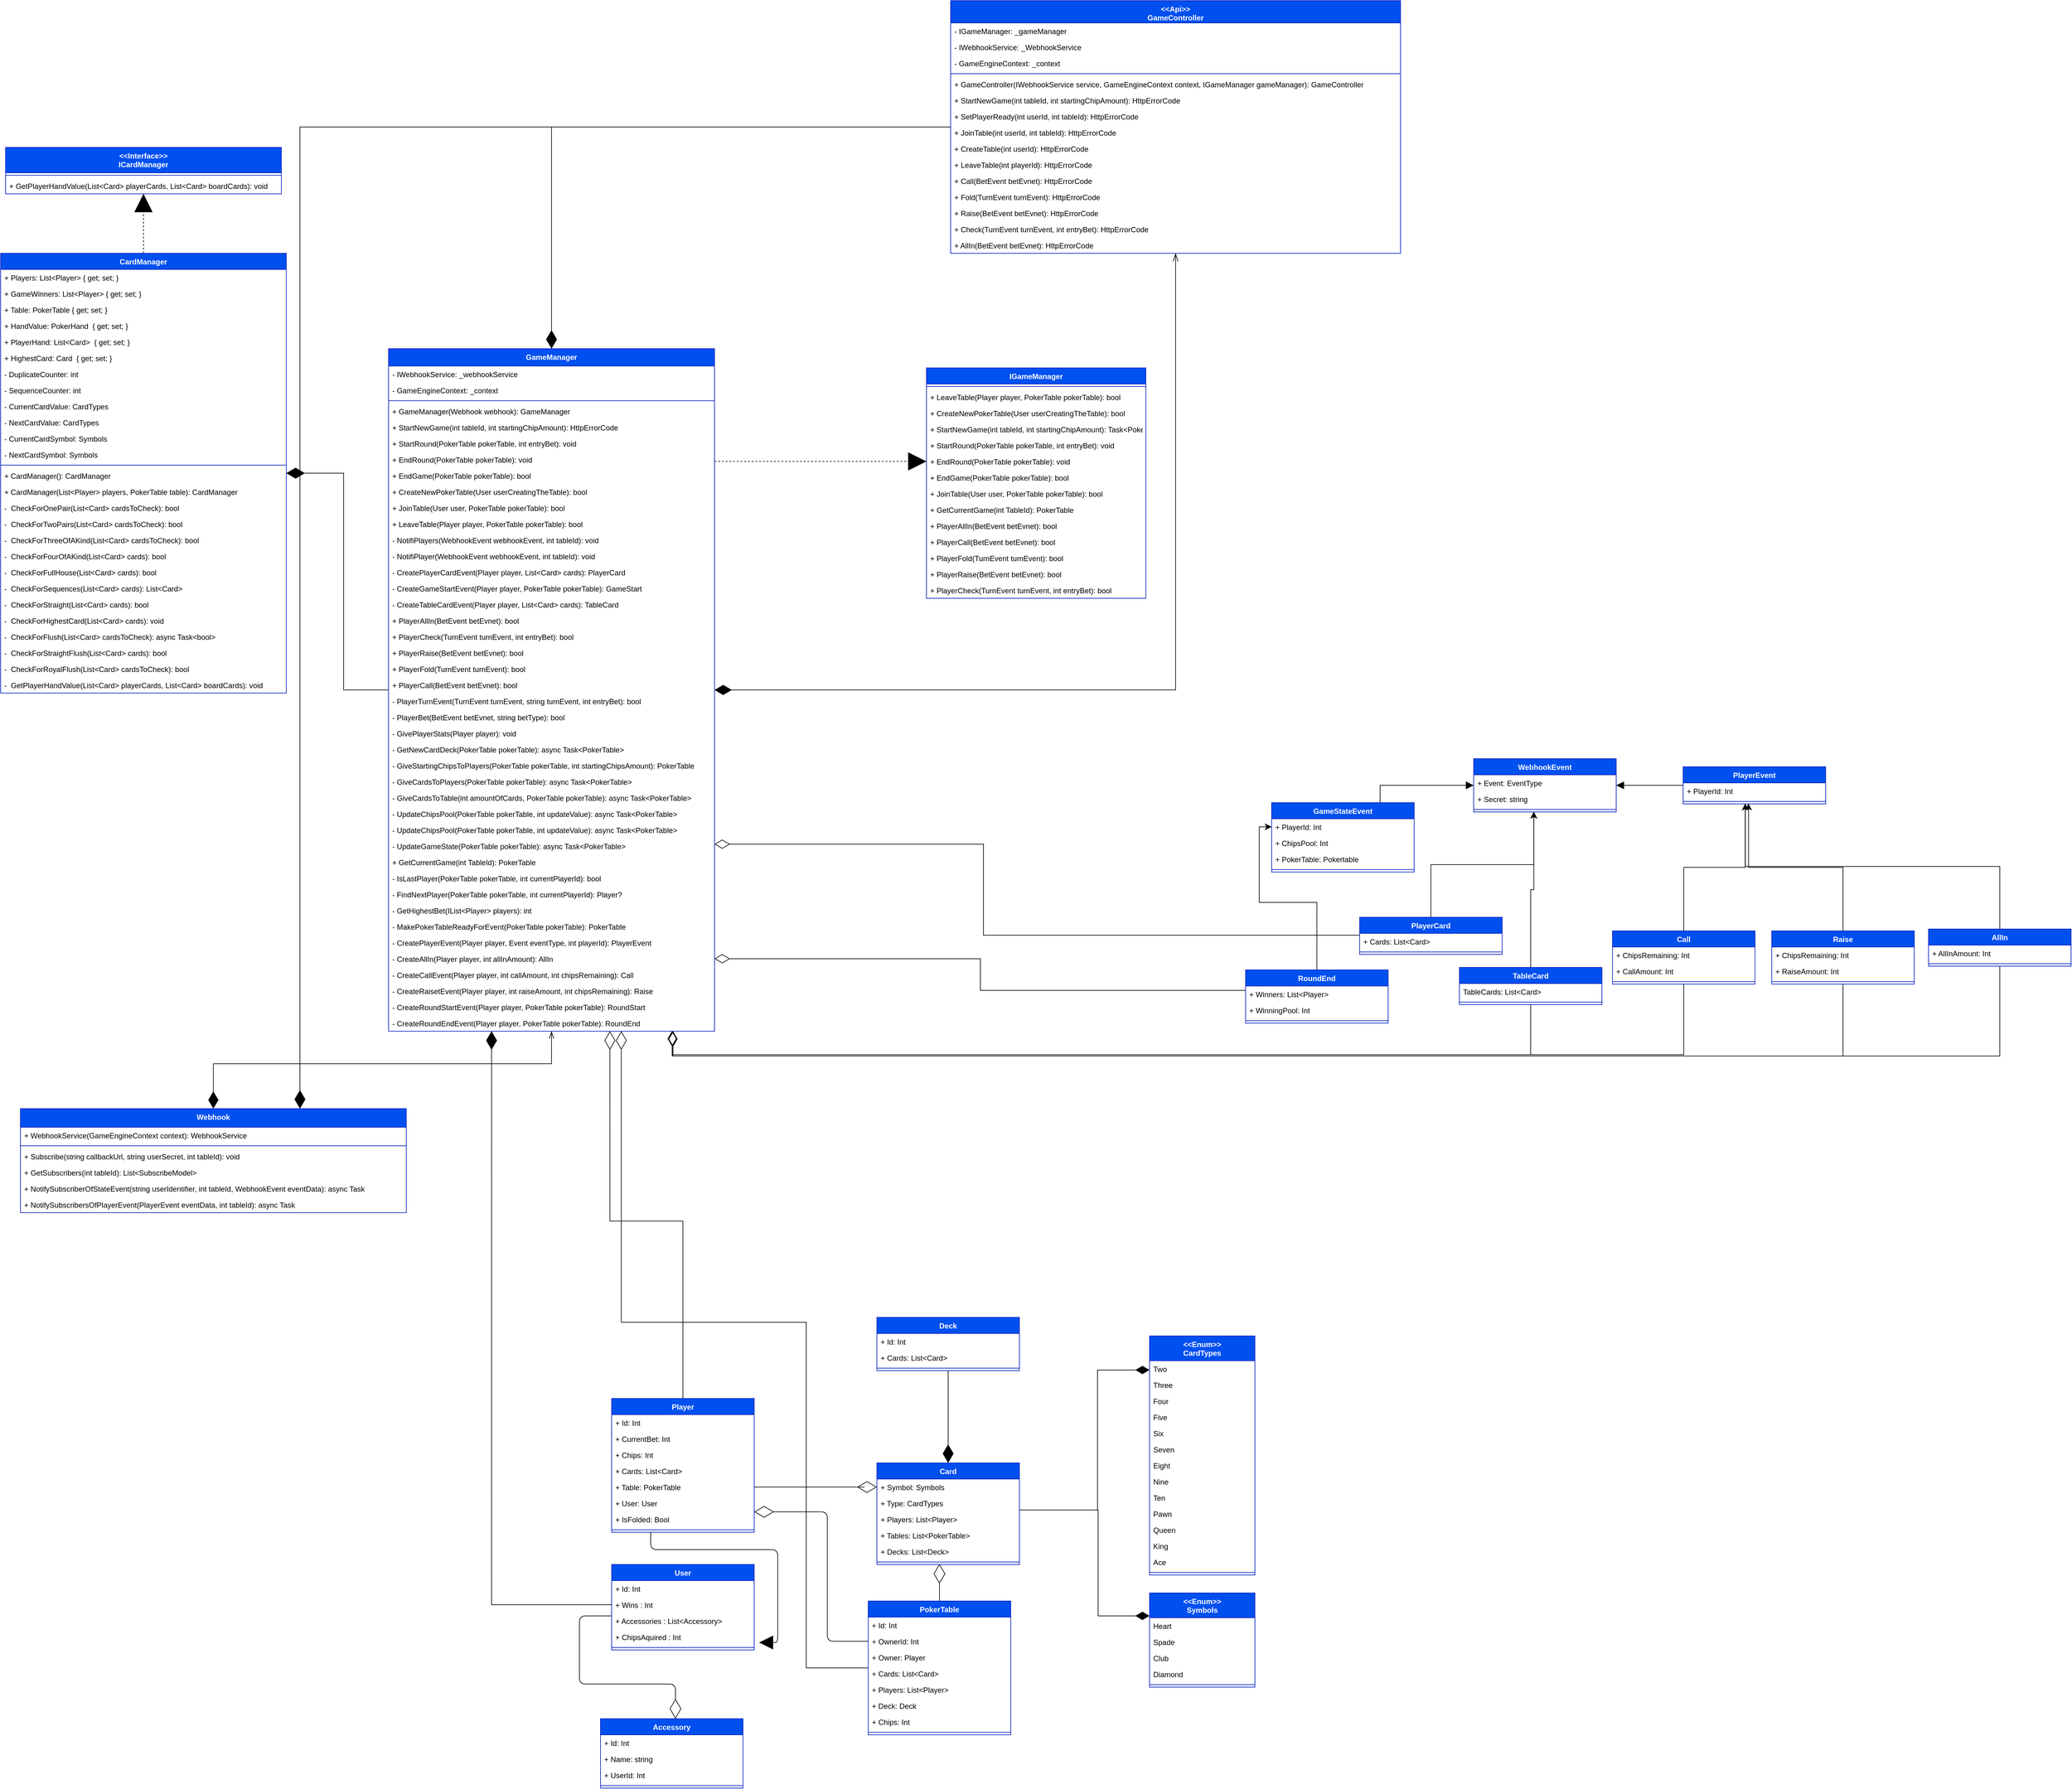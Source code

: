 <mxfile version="20.7.4" type="device"><diagram id="C5RBs43oDa-KdzZeNtuy" name="ClassDiagram"><mxGraphModel dx="7261" dy="6454" grid="0" gridSize="10" guides="1" tooltips="1" connect="1" arrows="1" fold="1" page="1" pageScale="1" pageWidth="827" pageHeight="1169" math="0" shadow="0"><root><mxCell id="WIyWlLk6GJQsqaUBKTNV-0"/><mxCell id="WIyWlLk6GJQsqaUBKTNV-1" parent="WIyWlLk6GJQsqaUBKTNV-0"/><mxCell id="mqQD4vokaZufn7_pnuDB-70" style="edgeStyle=orthogonalEdgeStyle;orthogonalLoop=1;jettySize=auto;html=1;startArrow=none;startFill=0;endArrow=diamondThin;endFill=0;startSize=30;endSize=29;" parent="WIyWlLk6GJQsqaUBKTNV-1" source="mqQD4vokaZufn7_pnuDB-19" target="mqQD4vokaZufn7_pnuDB-34" edge="1"><mxGeometry relative="1" as="geometry"><Array as="points"><mxPoint x="-276" y="-1011"/><mxPoint x="-276" y="-1011"/></Array></mxGeometry></mxCell><mxCell id="sZO9TZ7rWPShi9kphM0C-147" style="edgeStyle=orthogonalEdgeStyle;rounded=0;orthogonalLoop=1;jettySize=auto;html=1;entryX=0.679;entryY=1;entryDx=0;entryDy=0;entryPerimeter=0;endArrow=diamondThin;endFill=0;endSize=27;" edge="1" parent="WIyWlLk6GJQsqaUBKTNV-1" source="mqQD4vokaZufn7_pnuDB-19" target="sZO9TZ7rWPShi9kphM0C-114"><mxGeometry relative="1" as="geometry"/></mxCell><mxCell id="mqQD4vokaZufn7_pnuDB-19" value="Player" style="swimlane;fontStyle=1;align=center;verticalAlign=top;childLayout=stackLayout;horizontal=1;startSize=26;horizontalStack=0;resizeParent=1;resizeParentMax=0;resizeLast=0;collapsible=1;marginBottom=0;fillColor=#0050ef;fontColor=#ffffff;strokeColor=#001DBC;swimlaneFillColor=default;rounded=0;" parent="WIyWlLk6GJQsqaUBKTNV-1" vertex="1"><mxGeometry x="-688" y="-1154" width="230" height="216" as="geometry"/></mxCell><mxCell id="mqQD4vokaZufn7_pnuDB-20" value="+ Id: Int" style="text;strokeColor=none;fillColor=none;align=left;verticalAlign=top;spacingLeft=4;spacingRight=4;overflow=hidden;rotatable=0;points=[[0,0.5],[1,0.5]];portConstraint=eastwest;rounded=0;" parent="mqQD4vokaZufn7_pnuDB-19" vertex="1"><mxGeometry y="26" width="230" height="26" as="geometry"/></mxCell><mxCell id="NQ91Ec8awjsBvUoHSxMZ-46" value="+ CurrentBet: Int" style="text;strokeColor=none;fillColor=none;align=left;verticalAlign=top;spacingLeft=4;spacingRight=4;overflow=hidden;rotatable=0;points=[[0,0.5],[1,0.5]];portConstraint=eastwest;rounded=0;" parent="mqQD4vokaZufn7_pnuDB-19" vertex="1"><mxGeometry y="52" width="230" height="26" as="geometry"/></mxCell><mxCell id="mqQD4vokaZufn7_pnuDB-21" value="+ Chips: Int" style="text;strokeColor=none;fillColor=none;align=left;verticalAlign=top;spacingLeft=4;spacingRight=4;overflow=hidden;rotatable=0;points=[[0,0.5],[1,0.5]];portConstraint=eastwest;rounded=0;" parent="mqQD4vokaZufn7_pnuDB-19" vertex="1"><mxGeometry y="78" width="230" height="26" as="geometry"/></mxCell><mxCell id="i28dj_joThruYJmTvxcC-5" value="+ Cards: List&lt;Card&gt;" style="text;strokeColor=none;fillColor=none;align=left;verticalAlign=top;spacingLeft=4;spacingRight=4;overflow=hidden;rotatable=0;points=[[0,0.5],[1,0.5]];portConstraint=eastwest;rounded=0;" parent="mqQD4vokaZufn7_pnuDB-19" vertex="1"><mxGeometry y="104" width="230" height="26" as="geometry"/></mxCell><mxCell id="i28dj_joThruYJmTvxcC-6" value="+ Table: PokerTable" style="text;strokeColor=none;fillColor=none;align=left;verticalAlign=top;spacingLeft=4;spacingRight=4;overflow=hidden;rotatable=0;points=[[0,0.5],[1,0.5]];portConstraint=eastwest;rounded=0;" parent="mqQD4vokaZufn7_pnuDB-19" vertex="1"><mxGeometry y="130" width="230" height="26" as="geometry"/></mxCell><mxCell id="i28dj_joThruYJmTvxcC-7" value="+ User: User" style="text;strokeColor=none;fillColor=none;align=left;verticalAlign=top;spacingLeft=4;spacingRight=4;overflow=hidden;rotatable=0;points=[[0,0.5],[1,0.5]];portConstraint=eastwest;rounded=0;" parent="mqQD4vokaZufn7_pnuDB-19" vertex="1"><mxGeometry y="156" width="230" height="26" as="geometry"/></mxCell><mxCell id="i28dj_joThruYJmTvxcC-8" value="+ IsFolded: Bool" style="text;strokeColor=none;fillColor=none;align=left;verticalAlign=top;spacingLeft=4;spacingRight=4;overflow=hidden;rotatable=0;points=[[0,0.5],[1,0.5]];portConstraint=eastwest;rounded=0;" parent="mqQD4vokaZufn7_pnuDB-19" vertex="1"><mxGeometry y="182" width="230" height="26" as="geometry"/></mxCell><mxCell id="mqQD4vokaZufn7_pnuDB-22" value="" style="line;strokeWidth=1;fillColor=none;align=left;verticalAlign=middle;spacingTop=-1;spacingLeft=3;spacingRight=3;rotatable=0;labelPosition=right;points=[];portConstraint=eastwest;strokeColor=inherit;rounded=0;" parent="mqQD4vokaZufn7_pnuDB-19" vertex="1"><mxGeometry y="208" width="230" height="8" as="geometry"/></mxCell><mxCell id="mqQD4vokaZufn7_pnuDB-68" style="edgeStyle=orthogonalEdgeStyle;orthogonalLoop=1;jettySize=auto;html=1;startArrow=none;startFill=0;endArrow=diamondThin;endFill=0;startSize=30;endSize=29;" parent="WIyWlLk6GJQsqaUBKTNV-1" source="mqQD4vokaZufn7_pnuDB-23" target="mqQD4vokaZufn7_pnuDB-38" edge="1"><mxGeometry relative="1" as="geometry"><Array as="points"><mxPoint x="-740" y="-803"/><mxPoint x="-740" y="-693"/><mxPoint x="-585" y="-693"/></Array></mxGeometry></mxCell><mxCell id="mqQD4vokaZufn7_pnuDB-23" value="User" style="swimlane;fontStyle=1;align=center;verticalAlign=top;childLayout=stackLayout;horizontal=1;startSize=26;horizontalStack=0;resizeParent=1;resizeParentMax=0;resizeLast=0;collapsible=1;marginBottom=0;fillColor=#0050ef;fontColor=#ffffff;strokeColor=#001DBC;swimlaneFillColor=default;rounded=0;" parent="WIyWlLk6GJQsqaUBKTNV-1" vertex="1"><mxGeometry x="-688" y="-886" width="230" height="138" as="geometry"/></mxCell><mxCell id="mqQD4vokaZufn7_pnuDB-24" value="+ Id: Int" style="text;strokeColor=none;fillColor=none;align=left;verticalAlign=top;spacingLeft=4;spacingRight=4;overflow=hidden;rotatable=0;points=[[0,0.5],[1,0.5]];portConstraint=eastwest;rounded=0;" parent="mqQD4vokaZufn7_pnuDB-23" vertex="1"><mxGeometry y="26" width="230" height="26" as="geometry"/></mxCell><mxCell id="mqQD4vokaZufn7_pnuDB-25" value="+ Wins : Int" style="text;strokeColor=none;fillColor=none;align=left;verticalAlign=top;spacingLeft=4;spacingRight=4;overflow=hidden;rotatable=0;points=[[0,0.5],[1,0.5]];portConstraint=eastwest;rounded=0;" parent="mqQD4vokaZufn7_pnuDB-23" vertex="1"><mxGeometry y="52" width="230" height="26" as="geometry"/></mxCell><mxCell id="mqQD4vokaZufn7_pnuDB-66" value="+ Accessories : List&lt;Accessory&gt;" style="text;strokeColor=none;fillColor=none;align=left;verticalAlign=top;spacingLeft=4;spacingRight=4;overflow=hidden;rotatable=0;points=[[0,0.5],[1,0.5]];portConstraint=eastwest;rounded=0;" parent="mqQD4vokaZufn7_pnuDB-23" vertex="1"><mxGeometry y="78" width="230" height="26" as="geometry"/></mxCell><mxCell id="mqQD4vokaZufn7_pnuDB-26" value="+ ChipsAquired : Int" style="text;strokeColor=none;fillColor=none;align=left;verticalAlign=top;spacingLeft=4;spacingRight=4;overflow=hidden;rotatable=0;points=[[0,0.5],[1,0.5]];portConstraint=eastwest;rounded=0;" parent="mqQD4vokaZufn7_pnuDB-23" vertex="1"><mxGeometry y="104" width="230" height="26" as="geometry"/></mxCell><mxCell id="mqQD4vokaZufn7_pnuDB-27" value="" style="line;strokeWidth=1;fillColor=none;align=left;verticalAlign=middle;spacingTop=-1;spacingLeft=3;spacingRight=3;rotatable=0;labelPosition=right;points=[];portConstraint=eastwest;strokeColor=inherit;rounded=0;" parent="mqQD4vokaZufn7_pnuDB-23" vertex="1"><mxGeometry y="130" width="230" height="8" as="geometry"/></mxCell><mxCell id="mqQD4vokaZufn7_pnuDB-29" style="edgeStyle=orthogonalEdgeStyle;orthogonalLoop=1;jettySize=auto;html=1;startArrow=none;startFill=0;endArrow=block;endFill=1;startSize=24;endSize=20;" parent="WIyWlLk6GJQsqaUBKTNV-1" source="mqQD4vokaZufn7_pnuDB-19" edge="1"><mxGeometry relative="1" as="geometry"><Array as="points"><mxPoint x="-625" y="-910"/><mxPoint x="-420" y="-910"/><mxPoint x="-420" y="-760"/></Array><mxPoint x="-450" y="-760" as="targetPoint"/></mxGeometry></mxCell><mxCell id="mqQD4vokaZufn7_pnuDB-75" style="edgeStyle=orthogonalEdgeStyle;orthogonalLoop=1;jettySize=auto;html=1;startArrow=none;startFill=0;endArrow=diamondThin;endFill=0;startSize=30;endSize=29;entryX=0.439;entryY=0.875;entryDx=0;entryDy=0;entryPerimeter=0;" parent="WIyWlLk6GJQsqaUBKTNV-1" source="mqQD4vokaZufn7_pnuDB-30" target="mqQD4vokaZufn7_pnuDB-36" edge="1"><mxGeometry relative="1" as="geometry"><Array as="points"/><mxPoint x="-158.8" y="-865.376" as="targetPoint"/></mxGeometry></mxCell><mxCell id="AZSo07Gv_9ZK3kTSO_Ww-1" style="edgeStyle=orthogonalEdgeStyle;orthogonalLoop=1;jettySize=auto;html=1;fontColor=#FFFFFF;startArrow=none;startFill=0;endArrow=diamondThin;endFill=0;startSize=30;endSize=29;" parent="WIyWlLk6GJQsqaUBKTNV-1" source="mqQD4vokaZufn7_pnuDB-30" target="mqQD4vokaZufn7_pnuDB-19" edge="1"><mxGeometry relative="1" as="geometry"><Array as="points"><mxPoint x="-340" y="-762"/><mxPoint x="-340" y="-971"/><mxPoint x="-598" y="-971"/></Array></mxGeometry></mxCell><mxCell id="sZO9TZ7rWPShi9kphM0C-148" style="edgeStyle=orthogonalEdgeStyle;rounded=0;orthogonalLoop=1;jettySize=auto;html=1;entryX=0.714;entryY=1;entryDx=0;entryDy=0;entryPerimeter=0;endArrow=diamondThin;endFill=0;endSize=27;" edge="1" parent="WIyWlLk6GJQsqaUBKTNV-1" source="mqQD4vokaZufn7_pnuDB-30" target="sZO9TZ7rWPShi9kphM0C-114"><mxGeometry relative="1" as="geometry"><Array as="points"><mxPoint x="-374" y="-719"/><mxPoint x="-374" y="-1277"/><mxPoint x="-672" y="-1277"/></Array></mxGeometry></mxCell><mxCell id="mqQD4vokaZufn7_pnuDB-30" value="PokerTable" style="swimlane;fontStyle=1;align=center;verticalAlign=top;childLayout=stackLayout;horizontal=1;startSize=26;horizontalStack=0;resizeParent=1;resizeParentMax=0;resizeLast=0;collapsible=1;marginBottom=0;fillColor=#0050ef;fontColor=#ffffff;strokeColor=#001DBC;swimlaneFillColor=default;rounded=0;" parent="WIyWlLk6GJQsqaUBKTNV-1" vertex="1"><mxGeometry x="-274" y="-827" width="230" height="216" as="geometry"/></mxCell><mxCell id="mqQD4vokaZufn7_pnuDB-31" value="+ Id: Int" style="text;strokeColor=none;fillColor=none;align=left;verticalAlign=top;spacingLeft=4;spacingRight=4;overflow=hidden;rotatable=0;points=[[0,0.5],[1,0.5]];portConstraint=eastwest;rounded=0;" parent="mqQD4vokaZufn7_pnuDB-30" vertex="1"><mxGeometry y="26" width="230" height="26" as="geometry"/></mxCell><mxCell id="NQ91Ec8awjsBvUoHSxMZ-70" value="+ OwnerId: Int" style="text;strokeColor=none;fillColor=none;align=left;verticalAlign=top;spacingLeft=4;spacingRight=4;overflow=hidden;rotatable=0;points=[[0,0.5],[1,0.5]];portConstraint=eastwest;rounded=0;" parent="mqQD4vokaZufn7_pnuDB-30" vertex="1"><mxGeometry y="52" width="230" height="26" as="geometry"/></mxCell><mxCell id="AZSo07Gv_9ZK3kTSO_Ww-0" value="+ Owner: Player" style="text;strokeColor=none;fillColor=none;align=left;verticalAlign=top;spacingLeft=4;spacingRight=4;overflow=hidden;rotatable=0;points=[[0,0.5],[1,0.5]];portConstraint=eastwest;rounded=0;" parent="mqQD4vokaZufn7_pnuDB-30" vertex="1"><mxGeometry y="78" width="230" height="26" as="geometry"/></mxCell><mxCell id="NQ91Ec8awjsBvUoHSxMZ-69" value="+ Cards: List&lt;Card&gt;" style="text;strokeColor=none;fillColor=none;align=left;verticalAlign=top;spacingLeft=4;spacingRight=4;overflow=hidden;rotatable=0;points=[[0,0.5],[1,0.5]];portConstraint=eastwest;rounded=0;" parent="mqQD4vokaZufn7_pnuDB-30" vertex="1"><mxGeometry y="104" width="230" height="26" as="geometry"/></mxCell><mxCell id="mqQD4vokaZufn7_pnuDB-76" value="+ Players: List&lt;Player&gt;" style="text;strokeColor=none;fillColor=none;align=left;verticalAlign=top;spacingLeft=4;spacingRight=4;overflow=hidden;rotatable=0;points=[[0,0.5],[1,0.5]];portConstraint=eastwest;rounded=0;" parent="mqQD4vokaZufn7_pnuDB-30" vertex="1"><mxGeometry y="130" width="230" height="26" as="geometry"/></mxCell><mxCell id="i28dj_joThruYJmTvxcC-0" value="+ Deck: Deck" style="text;strokeColor=none;fillColor=none;align=left;verticalAlign=top;spacingLeft=4;spacingRight=4;overflow=hidden;rotatable=0;points=[[0,0.5],[1,0.5]];portConstraint=eastwest;rounded=0;" parent="mqQD4vokaZufn7_pnuDB-30" vertex="1"><mxGeometry y="156" width="230" height="26" as="geometry"/></mxCell><mxCell id="i28dj_joThruYJmTvxcC-1" value="+ Chips: Int" style="text;strokeColor=none;fillColor=none;align=left;verticalAlign=top;spacingLeft=4;spacingRight=4;overflow=hidden;rotatable=0;points=[[0,0.5],[1,0.5]];portConstraint=eastwest;rounded=0;" parent="mqQD4vokaZufn7_pnuDB-30" vertex="1"><mxGeometry y="182" width="230" height="26" as="geometry"/></mxCell><mxCell id="mqQD4vokaZufn7_pnuDB-32" value="" style="line;strokeWidth=1;fillColor=none;align=left;verticalAlign=middle;spacingTop=-1;spacingLeft=3;spacingRight=3;rotatable=0;labelPosition=right;points=[];portConstraint=eastwest;strokeColor=inherit;rounded=0;" parent="mqQD4vokaZufn7_pnuDB-30" vertex="1"><mxGeometry y="208" width="230" height="8" as="geometry"/></mxCell><mxCell id="5AG6w2-V_OmZ5TRDrPRP-22" style="edgeStyle=orthogonalEdgeStyle;rounded=0;orthogonalLoop=1;jettySize=auto;html=1;strokeWidth=1;endArrow=diamondThin;endFill=1;startSize=6;endSize=20;" parent="WIyWlLk6GJQsqaUBKTNV-1" source="mqQD4vokaZufn7_pnuDB-34" target="5AG6w2-V_OmZ5TRDrPRP-8" edge="1"><mxGeometry relative="1" as="geometry"><Array as="points"><mxPoint x="97" y="-974"/><mxPoint x="97" y="-803"/></Array></mxGeometry></mxCell><mxCell id="5AG6w2-V_OmZ5TRDrPRP-38" style="edgeStyle=orthogonalEdgeStyle;rounded=0;orthogonalLoop=1;jettySize=auto;html=1;strokeWidth=1;endArrow=diamondThin;endFill=1;startSize=6;endSize=20;" parent="WIyWlLk6GJQsqaUBKTNV-1" source="mqQD4vokaZufn7_pnuDB-34" target="5AG6w2-V_OmZ5TRDrPRP-23" edge="1"><mxGeometry x="0.043" y="29" relative="1" as="geometry"><Array as="points"><mxPoint x="96" y="-974"/><mxPoint x="96" y="-1200"/></Array><mxPoint x="240" y="-1041" as="targetPoint"/><mxPoint as="offset"/></mxGeometry></mxCell><mxCell id="mqQD4vokaZufn7_pnuDB-34" value="Card" style="swimlane;fontStyle=1;align=center;verticalAlign=top;childLayout=stackLayout;horizontal=1;startSize=26;horizontalStack=0;resizeParent=1;resizeParentMax=0;resizeLast=0;collapsible=1;marginBottom=0;fillColor=#0050ef;fontColor=#ffffff;strokeColor=#001DBC;swimlaneFillColor=default;rounded=0;" parent="WIyWlLk6GJQsqaUBKTNV-1" vertex="1"><mxGeometry x="-260" y="-1050" width="230" height="164" as="geometry"/></mxCell><mxCell id="5AG6w2-V_OmZ5TRDrPRP-39" value="+ Symbol: Symbols" style="text;strokeColor=none;fillColor=none;align=left;verticalAlign=top;spacingLeft=4;spacingRight=4;overflow=hidden;rotatable=0;points=[[0,0.5],[1,0.5]];portConstraint=eastwest;rounded=0;" parent="mqQD4vokaZufn7_pnuDB-34" vertex="1"><mxGeometry y="26" width="230" height="26" as="geometry"/></mxCell><mxCell id="5AG6w2-V_OmZ5TRDrPRP-5" value="+ Type: CardTypes" style="text;strokeColor=none;fillColor=none;align=left;verticalAlign=top;spacingLeft=4;spacingRight=4;overflow=hidden;rotatable=0;points=[[0,0.5],[1,0.5]];portConstraint=eastwest;rounded=0;" parent="mqQD4vokaZufn7_pnuDB-34" vertex="1"><mxGeometry y="52" width="230" height="26" as="geometry"/></mxCell><mxCell id="i28dj_joThruYJmTvxcC-2" value="+ Players: List&lt;Player&gt;" style="text;strokeColor=none;fillColor=none;align=left;verticalAlign=top;spacingLeft=4;spacingRight=4;overflow=hidden;rotatable=0;points=[[0,0.5],[1,0.5]];portConstraint=eastwest;rounded=0;" parent="mqQD4vokaZufn7_pnuDB-34" vertex="1"><mxGeometry y="78" width="230" height="26" as="geometry"/></mxCell><mxCell id="i28dj_joThruYJmTvxcC-3" value="+ Tables: List&lt;PokerTable&gt;" style="text;strokeColor=none;fillColor=none;align=left;verticalAlign=top;spacingLeft=4;spacingRight=4;overflow=hidden;rotatable=0;points=[[0,0.5],[1,0.5]];portConstraint=eastwest;rounded=0;" parent="mqQD4vokaZufn7_pnuDB-34" vertex="1"><mxGeometry y="104" width="230" height="26" as="geometry"/></mxCell><mxCell id="i28dj_joThruYJmTvxcC-4" value="+ Decks: List&lt;Deck&gt;" style="text;strokeColor=none;fillColor=none;align=left;verticalAlign=top;spacingLeft=4;spacingRight=4;overflow=hidden;rotatable=0;points=[[0,0.5],[1,0.5]];portConstraint=eastwest;rounded=0;" parent="mqQD4vokaZufn7_pnuDB-34" vertex="1"><mxGeometry y="130" width="230" height="26" as="geometry"/></mxCell><mxCell id="mqQD4vokaZufn7_pnuDB-36" value="" style="line;strokeWidth=1;fillColor=none;align=left;verticalAlign=middle;spacingTop=-1;spacingLeft=3;spacingRight=3;rotatable=0;labelPosition=right;points=[];portConstraint=eastwest;strokeColor=inherit;rounded=0;" parent="mqQD4vokaZufn7_pnuDB-34" vertex="1"><mxGeometry y="156" width="230" height="8" as="geometry"/></mxCell><mxCell id="mqQD4vokaZufn7_pnuDB-38" value="Accessory" style="swimlane;fontStyle=1;align=center;verticalAlign=top;childLayout=stackLayout;horizontal=1;startSize=26;horizontalStack=0;resizeParent=1;resizeParentMax=0;resizeLast=0;collapsible=1;marginBottom=0;fillColor=#0050ef;fontColor=#ffffff;strokeColor=#001DBC;swimlaneFillColor=default;rounded=0;" parent="WIyWlLk6GJQsqaUBKTNV-1" vertex="1"><mxGeometry x="-706" y="-637" width="230" height="112" as="geometry"/></mxCell><mxCell id="mqQD4vokaZufn7_pnuDB-39" value="+ Id: Int" style="text;strokeColor=none;fillColor=none;align=left;verticalAlign=top;spacingLeft=4;spacingRight=4;overflow=hidden;rotatable=0;points=[[0,0.5],[1,0.5]];portConstraint=eastwest;rounded=0;" parent="mqQD4vokaZufn7_pnuDB-38" vertex="1"><mxGeometry y="26" width="230" height="26" as="geometry"/></mxCell><mxCell id="i28dj_joThruYJmTvxcC-9" value="+ Name: string" style="text;strokeColor=none;fillColor=none;align=left;verticalAlign=top;spacingLeft=4;spacingRight=4;overflow=hidden;rotatable=0;points=[[0,0.5],[1,0.5]];portConstraint=eastwest;rounded=0;" parent="mqQD4vokaZufn7_pnuDB-38" vertex="1"><mxGeometry y="52" width="230" height="26" as="geometry"/></mxCell><mxCell id="mqQD4vokaZufn7_pnuDB-69" value="+ UserId: Int" style="text;strokeColor=none;fillColor=none;align=left;verticalAlign=top;spacingLeft=4;spacingRight=4;overflow=hidden;rotatable=0;points=[[0,0.5],[1,0.5]];portConstraint=eastwest;rounded=0;" parent="mqQD4vokaZufn7_pnuDB-38" vertex="1"><mxGeometry y="78" width="230" height="26" as="geometry"/></mxCell><mxCell id="mqQD4vokaZufn7_pnuDB-40" value="" style="line;strokeWidth=1;fillColor=none;align=left;verticalAlign=middle;spacingTop=-1;spacingLeft=3;spacingRight=3;rotatable=0;labelPosition=right;points=[];portConstraint=eastwest;strokeColor=inherit;rounded=0;" parent="mqQD4vokaZufn7_pnuDB-38" vertex="1"><mxGeometry y="104" width="230" height="8" as="geometry"/></mxCell><mxCell id="5AG6w2-V_OmZ5TRDrPRP-8" value="&lt;&lt;Enum&gt;&gt;&#10;Symbols" style="swimlane;fontStyle=1;align=center;verticalAlign=top;childLayout=stackLayout;horizontal=1;startSize=40;horizontalStack=0;resizeParent=1;resizeParentMax=0;resizeLast=0;collapsible=1;marginBottom=0;fillColor=#0050ef;fontColor=#ffffff;strokeColor=#001DBC;swimlaneFillColor=default;rounded=0;" parent="WIyWlLk6GJQsqaUBKTNV-1" vertex="1"><mxGeometry x="180" y="-840" width="170" height="152" as="geometry"/></mxCell><mxCell id="5AG6w2-V_OmZ5TRDrPRP-9" value="Heart" style="text;strokeColor=none;fillColor=none;align=left;verticalAlign=top;spacingLeft=4;spacingRight=4;overflow=hidden;rotatable=0;points=[[0,0.5],[1,0.5]];portConstraint=eastwest;rounded=0;" parent="5AG6w2-V_OmZ5TRDrPRP-8" vertex="1"><mxGeometry y="40" width="170" height="26" as="geometry"/></mxCell><mxCell id="5AG6w2-V_OmZ5TRDrPRP-10" value="Spade" style="text;strokeColor=none;fillColor=none;align=left;verticalAlign=top;spacingLeft=4;spacingRight=4;overflow=hidden;rotatable=0;points=[[0,0.5],[1,0.5]];portConstraint=eastwest;rounded=0;" parent="5AG6w2-V_OmZ5TRDrPRP-8" vertex="1"><mxGeometry y="66" width="170" height="26" as="geometry"/></mxCell><mxCell id="5AG6w2-V_OmZ5TRDrPRP-11" value="Club" style="text;strokeColor=none;fillColor=none;align=left;verticalAlign=top;spacingLeft=4;spacingRight=4;overflow=hidden;rotatable=0;points=[[0,0.5],[1,0.5]];portConstraint=eastwest;rounded=0;" parent="5AG6w2-V_OmZ5TRDrPRP-8" vertex="1"><mxGeometry y="92" width="170" height="26" as="geometry"/></mxCell><mxCell id="5AG6w2-V_OmZ5TRDrPRP-12" value="Diamond" style="text;strokeColor=none;fillColor=none;align=left;verticalAlign=top;spacingLeft=4;spacingRight=4;overflow=hidden;rotatable=0;points=[[0,0.5],[1,0.5]];portConstraint=eastwest;rounded=0;" parent="5AG6w2-V_OmZ5TRDrPRP-8" vertex="1"><mxGeometry y="118" width="170" height="26" as="geometry"/></mxCell><mxCell id="5AG6w2-V_OmZ5TRDrPRP-14" value="" style="line;strokeWidth=1;fillColor=none;align=left;verticalAlign=middle;spacingTop=-1;spacingLeft=3;spacingRight=3;rotatable=0;labelPosition=right;points=[];portConstraint=eastwest;strokeColor=inherit;rounded=0;" parent="5AG6w2-V_OmZ5TRDrPRP-8" vertex="1"><mxGeometry y="144" width="170" height="8" as="geometry"/></mxCell><mxCell id="5AG6w2-V_OmZ5TRDrPRP-23" value="&lt;&lt;Enum&gt;&gt;&#10;CardTypes" style="swimlane;fontStyle=1;align=center;verticalAlign=top;childLayout=stackLayout;horizontal=1;startSize=40;horizontalStack=0;resizeParent=1;resizeParentMax=0;resizeLast=0;collapsible=1;marginBottom=0;fillColor=#0050ef;fontColor=#ffffff;strokeColor=#001DBC;swimlaneFillColor=default;rounded=0;" parent="WIyWlLk6GJQsqaUBKTNV-1" vertex="1"><mxGeometry x="180" y="-1255" width="170" height="386" as="geometry"/></mxCell><mxCell id="5AG6w2-V_OmZ5TRDrPRP-24" value="Two" style="text;strokeColor=none;fillColor=none;align=left;verticalAlign=top;spacingLeft=4;spacingRight=4;overflow=hidden;rotatable=0;points=[[0,0.5],[1,0.5]];portConstraint=eastwest;rounded=0;" parent="5AG6w2-V_OmZ5TRDrPRP-23" vertex="1"><mxGeometry y="40" width="170" height="26" as="geometry"/></mxCell><mxCell id="5AG6w2-V_OmZ5TRDrPRP-25" value="Three" style="text;strokeColor=none;fillColor=none;align=left;verticalAlign=top;spacingLeft=4;spacingRight=4;overflow=hidden;rotatable=0;points=[[0,0.5],[1,0.5]];portConstraint=eastwest;rounded=0;" parent="5AG6w2-V_OmZ5TRDrPRP-23" vertex="1"><mxGeometry y="66" width="170" height="26" as="geometry"/></mxCell><mxCell id="5AG6w2-V_OmZ5TRDrPRP-26" value="Four" style="text;strokeColor=none;fillColor=none;align=left;verticalAlign=top;spacingLeft=4;spacingRight=4;overflow=hidden;rotatable=0;points=[[0,0.5],[1,0.5]];portConstraint=eastwest;rounded=0;" parent="5AG6w2-V_OmZ5TRDrPRP-23" vertex="1"><mxGeometry y="92" width="170" height="26" as="geometry"/></mxCell><mxCell id="5AG6w2-V_OmZ5TRDrPRP-30" value="Five" style="text;strokeColor=none;fillColor=none;align=left;verticalAlign=top;spacingLeft=4;spacingRight=4;overflow=hidden;rotatable=0;points=[[0,0.5],[1,0.5]];portConstraint=eastwest;rounded=0;" parent="5AG6w2-V_OmZ5TRDrPRP-23" vertex="1"><mxGeometry y="118" width="170" height="26" as="geometry"/></mxCell><mxCell id="5AG6w2-V_OmZ5TRDrPRP-32" value="Six" style="text;strokeColor=none;fillColor=none;align=left;verticalAlign=top;spacingLeft=4;spacingRight=4;overflow=hidden;rotatable=0;points=[[0,0.5],[1,0.5]];portConstraint=eastwest;rounded=0;" parent="5AG6w2-V_OmZ5TRDrPRP-23" vertex="1"><mxGeometry y="144" width="170" height="26" as="geometry"/></mxCell><mxCell id="5AG6w2-V_OmZ5TRDrPRP-31" value="Seven" style="text;strokeColor=none;fillColor=none;align=left;verticalAlign=top;spacingLeft=4;spacingRight=4;overflow=hidden;rotatable=0;points=[[0,0.5],[1,0.5]];portConstraint=eastwest;rounded=0;" parent="5AG6w2-V_OmZ5TRDrPRP-23" vertex="1"><mxGeometry y="170" width="170" height="26" as="geometry"/></mxCell><mxCell id="5AG6w2-V_OmZ5TRDrPRP-29" value="Eight" style="text;strokeColor=none;fillColor=none;align=left;verticalAlign=top;spacingLeft=4;spacingRight=4;overflow=hidden;rotatable=0;points=[[0,0.5],[1,0.5]];portConstraint=eastwest;rounded=0;" parent="5AG6w2-V_OmZ5TRDrPRP-23" vertex="1"><mxGeometry y="196" width="170" height="26" as="geometry"/></mxCell><mxCell id="5AG6w2-V_OmZ5TRDrPRP-33" value="Nine" style="text;strokeColor=none;fillColor=none;align=left;verticalAlign=top;spacingLeft=4;spacingRight=4;overflow=hidden;rotatable=0;points=[[0,0.5],[1,0.5]];portConstraint=eastwest;rounded=0;" parent="5AG6w2-V_OmZ5TRDrPRP-23" vertex="1"><mxGeometry y="222" width="170" height="26" as="geometry"/></mxCell><mxCell id="5AG6w2-V_OmZ5TRDrPRP-34" value="Ten" style="text;strokeColor=none;fillColor=none;align=left;verticalAlign=top;spacingLeft=4;spacingRight=4;overflow=hidden;rotatable=0;points=[[0,0.5],[1,0.5]];portConstraint=eastwest;rounded=0;" parent="5AG6w2-V_OmZ5TRDrPRP-23" vertex="1"><mxGeometry y="248" width="170" height="26" as="geometry"/></mxCell><mxCell id="5AG6w2-V_OmZ5TRDrPRP-35" value="Pawn" style="text;strokeColor=none;fillColor=none;align=left;verticalAlign=top;spacingLeft=4;spacingRight=4;overflow=hidden;rotatable=0;points=[[0,0.5],[1,0.5]];portConstraint=eastwest;rounded=0;" parent="5AG6w2-V_OmZ5TRDrPRP-23" vertex="1"><mxGeometry y="274" width="170" height="26" as="geometry"/></mxCell><mxCell id="5AG6w2-V_OmZ5TRDrPRP-27" value="Queen" style="text;strokeColor=none;fillColor=none;align=left;verticalAlign=top;spacingLeft=4;spacingRight=4;overflow=hidden;rotatable=0;points=[[0,0.5],[1,0.5]];portConstraint=eastwest;rounded=0;" parent="5AG6w2-V_OmZ5TRDrPRP-23" vertex="1"><mxGeometry y="300" width="170" height="26" as="geometry"/></mxCell><mxCell id="5AG6w2-V_OmZ5TRDrPRP-37" value="King" style="text;strokeColor=none;fillColor=none;align=left;verticalAlign=top;spacingLeft=4;spacingRight=4;overflow=hidden;rotatable=0;points=[[0,0.5],[1,0.5]];portConstraint=eastwest;rounded=0;" parent="5AG6w2-V_OmZ5TRDrPRP-23" vertex="1"><mxGeometry y="326" width="170" height="26" as="geometry"/></mxCell><mxCell id="5AG6w2-V_OmZ5TRDrPRP-36" value="Ace" style="text;strokeColor=none;fillColor=none;align=left;verticalAlign=top;spacingLeft=4;spacingRight=4;overflow=hidden;rotatable=0;points=[[0,0.5],[1,0.5]];portConstraint=eastwest;rounded=0;" parent="5AG6w2-V_OmZ5TRDrPRP-23" vertex="1"><mxGeometry y="352" width="170" height="26" as="geometry"/></mxCell><mxCell id="5AG6w2-V_OmZ5TRDrPRP-28" value="" style="line;strokeWidth=1;fillColor=none;align=left;verticalAlign=middle;spacingTop=-1;spacingLeft=3;spacingRight=3;rotatable=0;labelPosition=right;points=[];portConstraint=eastwest;strokeColor=inherit;rounded=0;" parent="5AG6w2-V_OmZ5TRDrPRP-23" vertex="1"><mxGeometry y="378" width="170" height="8" as="geometry"/></mxCell><mxCell id="NQ91Ec8awjsBvUoHSxMZ-20" style="edgeStyle=orthogonalEdgeStyle;rounded=0;orthogonalLoop=1;jettySize=auto;html=1;endArrow=openThin;endFill=0;endSize=10;startArrow=diamondThin;startFill=1;startSize=25;" parent="WIyWlLk6GJQsqaUBKTNV-1" source="NQ91Ec8awjsBvUoHSxMZ-0" target="NQ91Ec8awjsBvUoHSxMZ-13" edge="1"><mxGeometry relative="1" as="geometry"/></mxCell><mxCell id="NQ91Ec8awjsBvUoHSxMZ-0" value="Webhook" style="swimlane;fontStyle=1;align=center;verticalAlign=top;childLayout=stackLayout;horizontal=1;startSize=30;horizontalStack=0;resizeParent=1;resizeParentMax=0;resizeLast=0;collapsible=1;marginBottom=0;fillColor=#0050ef;fontColor=#ffffff;strokeColor=#001DBC;swimlaneFillColor=default;rounded=0;" parent="WIyWlLk6GJQsqaUBKTNV-1" vertex="1"><mxGeometry x="-1642" y="-1622" width="622.62" height="168" as="geometry"/></mxCell><mxCell id="NQ91Ec8awjsBvUoHSxMZ-4" value="+ WebhookService(GameEngineContext context): WebhookService&#10; " style="text;strokeColor=none;fillColor=none;align=left;verticalAlign=top;spacingLeft=4;spacingRight=4;overflow=hidden;rotatable=0;points=[[0,0.5],[1,0.5]];portConstraint=eastwest;rounded=0;" parent="NQ91Ec8awjsBvUoHSxMZ-0" vertex="1"><mxGeometry y="30" width="622.62" height="26" as="geometry"/></mxCell><mxCell id="NQ91Ec8awjsBvUoHSxMZ-5" value="" style="line;strokeWidth=1;fillColor=none;align=left;verticalAlign=middle;spacingTop=-1;spacingLeft=3;spacingRight=3;rotatable=0;labelPosition=right;points=[];portConstraint=eastwest;strokeColor=inherit;rounded=0;" parent="NQ91Ec8awjsBvUoHSxMZ-0" vertex="1"><mxGeometry y="56" width="622.62" height="8" as="geometry"/></mxCell><mxCell id="NQ91Ec8awjsBvUoHSxMZ-6" value="+ Subscribe(string callbackUrl, string userSecret, int tableId): void" style="text;strokeColor=none;fillColor=none;align=left;verticalAlign=top;spacingLeft=4;spacingRight=4;overflow=hidden;rotatable=0;points=[[0,0.5],[1,0.5]];portConstraint=eastwest;rounded=0;" parent="NQ91Ec8awjsBvUoHSxMZ-0" vertex="1"><mxGeometry y="64" width="622.62" height="26" as="geometry"/></mxCell><mxCell id="NQ91Ec8awjsBvUoHSxMZ-63" value="+ GetSubscribers(int tableId): List&lt;SubscribeModel&gt;" style="text;strokeColor=none;fillColor=none;align=left;verticalAlign=top;spacingLeft=4;spacingRight=4;overflow=hidden;rotatable=0;points=[[0,0.5],[1,0.5]];portConstraint=eastwest;rounded=0;" parent="NQ91Ec8awjsBvUoHSxMZ-0" vertex="1"><mxGeometry y="90" width="622.62" height="26" as="geometry"/></mxCell><mxCell id="ZvwzQkza5lPtB8_jkXt8-5" value="+ NotifySubscriberOfStateEvent(string userIdentifier, int tableId, WebhookEvent eventData): async Task" style="text;strokeColor=none;fillColor=none;align=left;verticalAlign=top;spacingLeft=4;spacingRight=4;overflow=hidden;rotatable=0;points=[[0,0.5],[1,0.5]];portConstraint=eastwest;rounded=0;" parent="NQ91Ec8awjsBvUoHSxMZ-0" vertex="1"><mxGeometry y="116" width="622.62" height="26" as="geometry"/></mxCell><mxCell id="ZvwzQkza5lPtB8_jkXt8-6" value="+ NotifySubscribersOfPlayerEvent(PlayerEvent eventData, int tableId): async Task" style="text;strokeColor=none;fillColor=none;align=left;verticalAlign=top;spacingLeft=4;spacingRight=4;overflow=hidden;rotatable=0;points=[[0,0.5],[1,0.5]];portConstraint=eastwest;rounded=0;" parent="NQ91Ec8awjsBvUoHSxMZ-0" vertex="1"><mxGeometry y="142" width="622.62" height="26" as="geometry"/></mxCell><mxCell id="NQ91Ec8awjsBvUoHSxMZ-7" value="WebhookEvent" style="swimlane;fontStyle=1;align=center;verticalAlign=top;childLayout=stackLayout;horizontal=1;startSize=26;horizontalStack=0;resizeParent=1;resizeParentMax=0;resizeLast=0;collapsible=1;marginBottom=0;fillColor=#0050ef;fontColor=#ffffff;strokeColor=#001DBC;swimlaneFillColor=default;rounded=0;" parent="WIyWlLk6GJQsqaUBKTNV-1" vertex="1"><mxGeometry x="703" y="-2187" width="230" height="86" as="geometry"/></mxCell><mxCell id="NQ91Ec8awjsBvUoHSxMZ-29" value="+ Event: EventType" style="text;strokeColor=none;fillColor=none;align=left;verticalAlign=top;spacingLeft=4;spacingRight=4;overflow=hidden;rotatable=0;points=[[0,0.5],[1,0.5]];portConstraint=eastwest;rounded=0;" parent="NQ91Ec8awjsBvUoHSxMZ-7" vertex="1"><mxGeometry y="26" width="230" height="26" as="geometry"/></mxCell><mxCell id="NQ91Ec8awjsBvUoHSxMZ-9" value="+ Secret: string" style="text;strokeColor=none;fillColor=none;align=left;verticalAlign=top;spacingLeft=4;spacingRight=4;overflow=hidden;rotatable=0;points=[[0,0.5],[1,0.5]];portConstraint=eastwest;rounded=0;" parent="NQ91Ec8awjsBvUoHSxMZ-7" vertex="1"><mxGeometry y="52" width="230" height="26" as="geometry"/></mxCell><mxCell id="NQ91Ec8awjsBvUoHSxMZ-12" value="" style="line;strokeWidth=1;fillColor=none;align=left;verticalAlign=middle;spacingTop=-1;spacingLeft=3;spacingRight=3;rotatable=0;labelPosition=right;points=[];portConstraint=eastwest;strokeColor=inherit;rounded=0;" parent="NQ91Ec8awjsBvUoHSxMZ-7" vertex="1"><mxGeometry y="78" width="230" height="8" as="geometry"/></mxCell><mxCell id="NQ91Ec8awjsBvUoHSxMZ-43" style="edgeStyle=orthogonalEdgeStyle;rounded=0;orthogonalLoop=1;jettySize=auto;html=1;startArrow=diamondThin;startFill=1;endArrow=openThin;endFill=0;startSize=25;endSize=11;" parent="WIyWlLk6GJQsqaUBKTNV-1" source="NQ91Ec8awjsBvUoHSxMZ-13" target="NQ91Ec8awjsBvUoHSxMZ-33" edge="1"><mxGeometry relative="1" as="geometry"/></mxCell><mxCell id="sZO9TZ7rWPShi9kphM0C-176" style="edgeStyle=orthogonalEdgeStyle;rounded=0;orthogonalLoop=1;jettySize=auto;html=1;endArrow=block;endFill=1;endSize=27;dashed=1;" edge="1" parent="WIyWlLk6GJQsqaUBKTNV-1" source="NQ91Ec8awjsBvUoHSxMZ-13" target="sZO9TZ7rWPShi9kphM0C-164"><mxGeometry relative="1" as="geometry"><Array as="points"><mxPoint x="-416" y="-2667"/><mxPoint x="-416" y="-2667"/></Array></mxGeometry></mxCell><mxCell id="sZO9TZ7rWPShi9kphM0C-208" style="edgeStyle=orthogonalEdgeStyle;rounded=0;orthogonalLoop=1;jettySize=auto;html=1;endArrow=diamondThin;endFill=1;endSize=27;" edge="1" parent="WIyWlLk6GJQsqaUBKTNV-1" source="NQ91Ec8awjsBvUoHSxMZ-13" target="sZO9TZ7rWPShi9kphM0C-153"><mxGeometry relative="1" as="geometry"/></mxCell><mxCell id="NQ91Ec8awjsBvUoHSxMZ-13" value="GameManager" style="swimlane;fontStyle=1;align=center;verticalAlign=top;childLayout=stackLayout;horizontal=1;startSize=28;horizontalStack=0;resizeParent=1;resizeParentMax=0;resizeLast=0;collapsible=1;marginBottom=0;fillColor=#0050ef;fontColor=#ffffff;strokeColor=#001DBC;swimlaneFillColor=default;rounded=0;" parent="WIyWlLk6GJQsqaUBKTNV-1" vertex="1"><mxGeometry x="-1048" y="-2849" width="526" height="1102" as="geometry"/></mxCell><mxCell id="sZO9TZ7rWPShi9kphM0C-140" value="- IWebhookService: _webhookService" style="text;strokeColor=none;fillColor=none;align=left;verticalAlign=top;spacingLeft=4;spacingRight=4;overflow=hidden;rotatable=0;points=[[0,0.5],[1,0.5]];portConstraint=eastwest;rounded=0;" vertex="1" parent="NQ91Ec8awjsBvUoHSxMZ-13"><mxGeometry y="28" width="526" height="26" as="geometry"/></mxCell><mxCell id="NQ91Ec8awjsBvUoHSxMZ-21" value="- GameEngineContext: _context" style="text;strokeColor=none;fillColor=none;align=left;verticalAlign=top;spacingLeft=4;spacingRight=4;overflow=hidden;rotatable=0;points=[[0,0.5],[1,0.5]];portConstraint=eastwest;rounded=0;" parent="NQ91Ec8awjsBvUoHSxMZ-13" vertex="1"><mxGeometry y="54" width="526" height="26" as="geometry"/></mxCell><mxCell id="NQ91Ec8awjsBvUoHSxMZ-18" value="" style="line;strokeWidth=1;fillColor=none;align=left;verticalAlign=middle;spacingTop=-1;spacingLeft=3;spacingRight=3;rotatable=0;labelPosition=right;points=[];portConstraint=eastwest;strokeColor=inherit;rounded=0;" parent="NQ91Ec8awjsBvUoHSxMZ-13" vertex="1"><mxGeometry y="80" width="526" height="8" as="geometry"/></mxCell><mxCell id="NQ91Ec8awjsBvUoHSxMZ-19" value="+ GameManager(Webhook webhook): GameManager" style="text;strokeColor=none;fillColor=none;align=left;verticalAlign=top;spacingLeft=4;spacingRight=4;overflow=hidden;rotatable=0;points=[[0,0.5],[1,0.5]];portConstraint=eastwest;rounded=0;" parent="NQ91Ec8awjsBvUoHSxMZ-13" vertex="1"><mxGeometry y="88" width="526" height="26" as="geometry"/></mxCell><mxCell id="sZO9TZ7rWPShi9kphM0C-102" value="+ StartNewGame(int tableId, int startingChipAmount): HttpErrorCode" style="text;strokeColor=none;fillColor=none;align=left;verticalAlign=top;spacingLeft=4;spacingRight=4;overflow=hidden;rotatable=0;points=[[0,0.5],[1,0.5]];portConstraint=eastwest;rounded=0;" vertex="1" parent="NQ91Ec8awjsBvUoHSxMZ-13"><mxGeometry y="114" width="526" height="26" as="geometry"/></mxCell><mxCell id="sZO9TZ7rWPShi9kphM0C-103" value="+ StartRound(PokerTable pokerTable, int entryBet): void" style="text;strokeColor=none;fillColor=none;align=left;verticalAlign=top;spacingLeft=4;spacingRight=4;overflow=hidden;rotatable=0;points=[[0,0.5],[1,0.5]];portConstraint=eastwest;rounded=0;" vertex="1" parent="NQ91Ec8awjsBvUoHSxMZ-13"><mxGeometry y="140" width="526" height="26" as="geometry"/></mxCell><mxCell id="sZO9TZ7rWPShi9kphM0C-104" value="+ EndRound(PokerTable pokerTable): void" style="text;strokeColor=none;fillColor=none;align=left;verticalAlign=top;spacingLeft=4;spacingRight=4;overflow=hidden;rotatable=0;points=[[0,0.5],[1,0.5]];portConstraint=eastwest;rounded=0;" vertex="1" parent="NQ91Ec8awjsBvUoHSxMZ-13"><mxGeometry y="166" width="526" height="26" as="geometry"/></mxCell><mxCell id="sZO9TZ7rWPShi9kphM0C-105" value="+ EndGame(PokerTable pokerTable): bool" style="text;strokeColor=none;fillColor=none;align=left;verticalAlign=top;spacingLeft=4;spacingRight=4;overflow=hidden;rotatable=0;points=[[0,0.5],[1,0.5]];portConstraint=eastwest;rounded=0;" vertex="1" parent="NQ91Ec8awjsBvUoHSxMZ-13"><mxGeometry y="192" width="526" height="26" as="geometry"/></mxCell><mxCell id="sZO9TZ7rWPShi9kphM0C-106" value="+ CreateNewPokerTable(User userCreatingTheTable): bool" style="text;strokeColor=none;fillColor=none;align=left;verticalAlign=top;spacingLeft=4;spacingRight=4;overflow=hidden;rotatable=0;points=[[0,0.5],[1,0.5]];portConstraint=eastwest;rounded=0;" vertex="1" parent="NQ91Ec8awjsBvUoHSxMZ-13"><mxGeometry y="218" width="526" height="26" as="geometry"/></mxCell><mxCell id="sZO9TZ7rWPShi9kphM0C-107" value="+ JoinTable(User user, PokerTable pokerTable): bool" style="text;strokeColor=none;fillColor=none;align=left;verticalAlign=top;spacingLeft=4;spacingRight=4;overflow=hidden;rotatable=0;points=[[0,0.5],[1,0.5]];portConstraint=eastwest;rounded=0;" vertex="1" parent="NQ91Ec8awjsBvUoHSxMZ-13"><mxGeometry y="244" width="526" height="26" as="geometry"/></mxCell><mxCell id="sZO9TZ7rWPShi9kphM0C-108" value="+ LeaveTable(Player player, PokerTable pokerTable): bool" style="text;strokeColor=none;fillColor=none;align=left;verticalAlign=top;spacingLeft=4;spacingRight=4;overflow=hidden;rotatable=0;points=[[0,0.5],[1,0.5]];portConstraint=eastwest;rounded=0;" vertex="1" parent="NQ91Ec8awjsBvUoHSxMZ-13"><mxGeometry y="270" width="526" height="26" as="geometry"/></mxCell><mxCell id="sZO9TZ7rWPShi9kphM0C-109" value="- NotifiPlayers(WebhookEvent webhookEvent, int tableId): void" style="text;strokeColor=none;fillColor=none;align=left;verticalAlign=top;spacingLeft=4;spacingRight=4;overflow=hidden;rotatable=0;points=[[0,0.5],[1,0.5]];portConstraint=eastwest;rounded=0;" vertex="1" parent="NQ91Ec8awjsBvUoHSxMZ-13"><mxGeometry y="296" width="526" height="26" as="geometry"/></mxCell><mxCell id="sZO9TZ7rWPShi9kphM0C-110" value="- NotifiPlayer(WebhookEvent webhookEvent, int tableId): void" style="text;strokeColor=none;fillColor=none;align=left;verticalAlign=top;spacingLeft=4;spacingRight=4;overflow=hidden;rotatable=0;points=[[0,0.5],[1,0.5]];portConstraint=eastwest;rounded=0;" vertex="1" parent="NQ91Ec8awjsBvUoHSxMZ-13"><mxGeometry y="322" width="526" height="26" as="geometry"/></mxCell><mxCell id="sZO9TZ7rWPShi9kphM0C-111" value="- CreatePlayerCardEvent(Player player, List&lt;Card&gt; cards): PlayerCard" style="text;strokeColor=none;fillColor=none;align=left;verticalAlign=top;spacingLeft=4;spacingRight=4;overflow=hidden;rotatable=0;points=[[0,0.5],[1,0.5]];portConstraint=eastwest;rounded=0;" vertex="1" parent="NQ91Ec8awjsBvUoHSxMZ-13"><mxGeometry y="348" width="526" height="26" as="geometry"/></mxCell><mxCell id="sZO9TZ7rWPShi9kphM0C-112" value="- CreateGameStartEvent(Player player, PokerTable pokerTable): GameStart" style="text;strokeColor=none;fillColor=none;align=left;verticalAlign=top;spacingLeft=4;spacingRight=4;overflow=hidden;rotatable=0;points=[[0,0.5],[1,0.5]];portConstraint=eastwest;rounded=0;" vertex="1" parent="NQ91Ec8awjsBvUoHSxMZ-13"><mxGeometry y="374" width="526" height="26" as="geometry"/></mxCell><mxCell id="sZO9TZ7rWPShi9kphM0C-113" value="- CreateTableCardEvent(Player player, List&lt;Card&gt; cards): TableCard" style="text;strokeColor=none;fillColor=none;align=left;verticalAlign=top;spacingLeft=4;spacingRight=4;overflow=hidden;rotatable=0;points=[[0,0.5],[1,0.5]];portConstraint=eastwest;rounded=0;" vertex="1" parent="NQ91Ec8awjsBvUoHSxMZ-13"><mxGeometry y="400" width="526" height="26" as="geometry"/></mxCell><mxCell id="sZO9TZ7rWPShi9kphM0C-139" value="+ PlayerAllIn(BetEvent betEvnet): bool" style="text;strokeColor=none;fillColor=none;align=left;verticalAlign=top;spacingLeft=4;spacingRight=4;overflow=hidden;rotatable=0;points=[[0,0.5],[1,0.5]];portConstraint=eastwest;rounded=0;" vertex="1" parent="NQ91Ec8awjsBvUoHSxMZ-13"><mxGeometry y="426" width="526" height="26" as="geometry"/></mxCell><mxCell id="sZO9TZ7rWPShi9kphM0C-138" value="+ PlayerCheck(TurnEvent turnEvent, int entryBet): bool" style="text;strokeColor=none;fillColor=none;align=left;verticalAlign=top;spacingLeft=4;spacingRight=4;overflow=hidden;rotatable=0;points=[[0,0.5],[1,0.5]];portConstraint=eastwest;rounded=0;" vertex="1" parent="NQ91Ec8awjsBvUoHSxMZ-13"><mxGeometry y="452" width="526" height="26" as="geometry"/></mxCell><mxCell id="sZO9TZ7rWPShi9kphM0C-137" value="+ PlayerRaise(BetEvent betEvnet): bool" style="text;strokeColor=none;fillColor=none;align=left;verticalAlign=top;spacingLeft=4;spacingRight=4;overflow=hidden;rotatable=0;points=[[0,0.5],[1,0.5]];portConstraint=eastwest;rounded=0;" vertex="1" parent="NQ91Ec8awjsBvUoHSxMZ-13"><mxGeometry y="478" width="526" height="26" as="geometry"/></mxCell><mxCell id="sZO9TZ7rWPShi9kphM0C-136" value="+ PlayerFold(TurnEvent turnEvent): bool" style="text;strokeColor=none;fillColor=none;align=left;verticalAlign=top;spacingLeft=4;spacingRight=4;overflow=hidden;rotatable=0;points=[[0,0.5],[1,0.5]];portConstraint=eastwest;rounded=0;" vertex="1" parent="NQ91Ec8awjsBvUoHSxMZ-13"><mxGeometry y="504" width="526" height="26" as="geometry"/></mxCell><mxCell id="sZO9TZ7rWPShi9kphM0C-135" value="+ PlayerCall(BetEvent betEvnet): bool" style="text;strokeColor=none;fillColor=none;align=left;verticalAlign=top;spacingLeft=4;spacingRight=4;overflow=hidden;rotatable=0;points=[[0,0.5],[1,0.5]];portConstraint=eastwest;rounded=0;" vertex="1" parent="NQ91Ec8awjsBvUoHSxMZ-13"><mxGeometry y="530" width="526" height="26" as="geometry"/></mxCell><mxCell id="sZO9TZ7rWPShi9kphM0C-134" value="- PlayerTurnEvent(TurnEvent turnEvent, string turnEvent, int entryBet): bool" style="text;strokeColor=none;fillColor=none;align=left;verticalAlign=top;spacingLeft=4;spacingRight=4;overflow=hidden;rotatable=0;points=[[0,0.5],[1,0.5]];portConstraint=eastwest;rounded=0;" vertex="1" parent="NQ91Ec8awjsBvUoHSxMZ-13"><mxGeometry y="556" width="526" height="26" as="geometry"/></mxCell><mxCell id="sZO9TZ7rWPShi9kphM0C-133" value="- PlayerBet(BetEvent betEvnet, string betType): bool" style="text;strokeColor=none;fillColor=none;align=left;verticalAlign=top;spacingLeft=4;spacingRight=4;overflow=hidden;rotatable=0;points=[[0,0.5],[1,0.5]];portConstraint=eastwest;rounded=0;" vertex="1" parent="NQ91Ec8awjsBvUoHSxMZ-13"><mxGeometry y="582" width="526" height="26" as="geometry"/></mxCell><mxCell id="sZO9TZ7rWPShi9kphM0C-132" value="- GivePlayerStats(Player player): void" style="text;strokeColor=none;fillColor=none;align=left;verticalAlign=top;spacingLeft=4;spacingRight=4;overflow=hidden;rotatable=0;points=[[0,0.5],[1,0.5]];portConstraint=eastwest;rounded=0;" vertex="1" parent="NQ91Ec8awjsBvUoHSxMZ-13"><mxGeometry y="608" width="526" height="26" as="geometry"/></mxCell><mxCell id="sZO9TZ7rWPShi9kphM0C-131" value="- GetNewCardDeck(PokerTable pokerTable): async Task&lt;PokerTable&gt;" style="text;strokeColor=none;fillColor=none;align=left;verticalAlign=top;spacingLeft=4;spacingRight=4;overflow=hidden;rotatable=0;points=[[0,0.5],[1,0.5]];portConstraint=eastwest;rounded=0;" vertex="1" parent="NQ91Ec8awjsBvUoHSxMZ-13"><mxGeometry y="634" width="526" height="26" as="geometry"/></mxCell><mxCell id="sZO9TZ7rWPShi9kphM0C-130" value="- GiveStartingChipsToPlayers(PokerTable pokerTable, int startingChipsAmount): PokerTable" style="text;strokeColor=none;fillColor=none;align=left;verticalAlign=top;spacingLeft=4;spacingRight=4;overflow=hidden;rotatable=0;points=[[0,0.5],[1,0.5]];portConstraint=eastwest;rounded=0;" vertex="1" parent="NQ91Ec8awjsBvUoHSxMZ-13"><mxGeometry y="660" width="526" height="26" as="geometry"/></mxCell><mxCell id="sZO9TZ7rWPShi9kphM0C-129" value="- GiveCardsToPlayers(PokerTable pokerTable): async Task&lt;PokerTable&gt;" style="text;strokeColor=none;fillColor=none;align=left;verticalAlign=top;spacingLeft=4;spacingRight=4;overflow=hidden;rotatable=0;points=[[0,0.5],[1,0.5]];portConstraint=eastwest;rounded=0;" vertex="1" parent="NQ91Ec8awjsBvUoHSxMZ-13"><mxGeometry y="686" width="526" height="26" as="geometry"/></mxCell><mxCell id="sZO9TZ7rWPShi9kphM0C-128" value="- GiveCardsToTable(int amountOfCards, PokerTable pokerTable): async Task&lt;PokerTable&gt;" style="text;strokeColor=none;fillColor=none;align=left;verticalAlign=top;spacingLeft=4;spacingRight=4;overflow=hidden;rotatable=0;points=[[0,0.5],[1,0.5]];portConstraint=eastwest;rounded=0;" vertex="1" parent="NQ91Ec8awjsBvUoHSxMZ-13"><mxGeometry y="712" width="526" height="26" as="geometry"/></mxCell><mxCell id="sZO9TZ7rWPShi9kphM0C-127" value="- UpdateChipsPool(PokerTable pokerTable, int updateValue): async Task&lt;PokerTable&gt;" style="text;strokeColor=none;fillColor=none;align=left;verticalAlign=top;spacingLeft=4;spacingRight=4;overflow=hidden;rotatable=0;points=[[0,0.5],[1,0.5]];portConstraint=eastwest;rounded=0;" vertex="1" parent="NQ91Ec8awjsBvUoHSxMZ-13"><mxGeometry y="738" width="526" height="26" as="geometry"/></mxCell><mxCell id="sZO9TZ7rWPShi9kphM0C-126" value="- UpdateChipsPool(PokerTable pokerTable, int updateValue): async Task&lt;PokerTable&gt;" style="text;strokeColor=none;fillColor=none;align=left;verticalAlign=top;spacingLeft=4;spacingRight=4;overflow=hidden;rotatable=0;points=[[0,0.5],[1,0.5]];portConstraint=eastwest;rounded=0;" vertex="1" parent="NQ91Ec8awjsBvUoHSxMZ-13"><mxGeometry y="764" width="526" height="26" as="geometry"/></mxCell><mxCell id="sZO9TZ7rWPShi9kphM0C-125" value="- UpdateGameState(PokerTable pokerTable): async Task&lt;PokerTable&gt;" style="text;strokeColor=none;fillColor=none;align=left;verticalAlign=top;spacingLeft=4;spacingRight=4;overflow=hidden;rotatable=0;points=[[0,0.5],[1,0.5]];portConstraint=eastwest;rounded=0;" vertex="1" parent="NQ91Ec8awjsBvUoHSxMZ-13"><mxGeometry y="790" width="526" height="26" as="geometry"/></mxCell><mxCell id="sZO9TZ7rWPShi9kphM0C-124" value="+ GetCurrentGame(int TableId): PokerTable" style="text;strokeColor=none;fillColor=none;align=left;verticalAlign=top;spacingLeft=4;spacingRight=4;overflow=hidden;rotatable=0;points=[[0,0.5],[1,0.5]];portConstraint=eastwest;rounded=0;" vertex="1" parent="NQ91Ec8awjsBvUoHSxMZ-13"><mxGeometry y="816" width="526" height="26" as="geometry"/></mxCell><mxCell id="sZO9TZ7rWPShi9kphM0C-123" value="- IsLastPlayer(PokerTable pokerTable, int currentPlayerId): bool" style="text;strokeColor=none;fillColor=none;align=left;verticalAlign=top;spacingLeft=4;spacingRight=4;overflow=hidden;rotatable=0;points=[[0,0.5],[1,0.5]];portConstraint=eastwest;rounded=0;" vertex="1" parent="NQ91Ec8awjsBvUoHSxMZ-13"><mxGeometry y="842" width="526" height="26" as="geometry"/></mxCell><mxCell id="sZO9TZ7rWPShi9kphM0C-122" value="- FindNextPlayer(PokerTable pokerTable, int currentPlayerId): Player?" style="text;strokeColor=none;fillColor=none;align=left;verticalAlign=top;spacingLeft=4;spacingRight=4;overflow=hidden;rotatable=0;points=[[0,0.5],[1,0.5]];portConstraint=eastwest;rounded=0;" vertex="1" parent="NQ91Ec8awjsBvUoHSxMZ-13"><mxGeometry y="868" width="526" height="26" as="geometry"/></mxCell><mxCell id="sZO9TZ7rWPShi9kphM0C-121" value="- GetHighestBet(IList&lt;Player&gt; players): int" style="text;strokeColor=none;fillColor=none;align=left;verticalAlign=top;spacingLeft=4;spacingRight=4;overflow=hidden;rotatable=0;points=[[0,0.5],[1,0.5]];portConstraint=eastwest;rounded=0;" vertex="1" parent="NQ91Ec8awjsBvUoHSxMZ-13"><mxGeometry y="894" width="526" height="26" as="geometry"/></mxCell><mxCell id="sZO9TZ7rWPShi9kphM0C-120" value="- MakePokerTableReadyForEvent(PokerTable pokerTable): PokerTable" style="text;strokeColor=none;fillColor=none;align=left;verticalAlign=top;spacingLeft=4;spacingRight=4;overflow=hidden;rotatable=0;points=[[0,0.5],[1,0.5]];portConstraint=eastwest;rounded=0;" vertex="1" parent="NQ91Ec8awjsBvUoHSxMZ-13"><mxGeometry y="920" width="526" height="26" as="geometry"/></mxCell><mxCell id="sZO9TZ7rWPShi9kphM0C-119" value="- CreatePlayerEvent(Player player, Event eventType, int playerId): PlayerEvent" style="text;strokeColor=none;fillColor=none;align=left;verticalAlign=top;spacingLeft=4;spacingRight=4;overflow=hidden;rotatable=0;points=[[0,0.5],[1,0.5]];portConstraint=eastwest;rounded=0;" vertex="1" parent="NQ91Ec8awjsBvUoHSxMZ-13"><mxGeometry y="946" width="526" height="26" as="geometry"/></mxCell><mxCell id="sZO9TZ7rWPShi9kphM0C-118" value="- CreateAllIn(Player player, int allInAmount): AllIn" style="text;strokeColor=none;fillColor=none;align=left;verticalAlign=top;spacingLeft=4;spacingRight=4;overflow=hidden;rotatable=0;points=[[0,0.5],[1,0.5]];portConstraint=eastwest;rounded=0;" vertex="1" parent="NQ91Ec8awjsBvUoHSxMZ-13"><mxGeometry y="972" width="526" height="26" as="geometry"/></mxCell><mxCell id="sZO9TZ7rWPShi9kphM0C-117" value="- CreateCallEvent(Player player, int callAmount, int chipsRemaining): Call" style="text;strokeColor=none;fillColor=none;align=left;verticalAlign=top;spacingLeft=4;spacingRight=4;overflow=hidden;rotatable=0;points=[[0,0.5],[1,0.5]];portConstraint=eastwest;rounded=0;" vertex="1" parent="NQ91Ec8awjsBvUoHSxMZ-13"><mxGeometry y="998" width="526" height="26" as="geometry"/></mxCell><mxCell id="sZO9TZ7rWPShi9kphM0C-116" value="- CreateRaisetEvent(Player player, int raiseAmount, int chipsRemaining): Raise" style="text;strokeColor=none;fillColor=none;align=left;verticalAlign=top;spacingLeft=4;spacingRight=4;overflow=hidden;rotatable=0;points=[[0,0.5],[1,0.5]];portConstraint=eastwest;rounded=0;" vertex="1" parent="NQ91Ec8awjsBvUoHSxMZ-13"><mxGeometry y="1024" width="526" height="26" as="geometry"/></mxCell><mxCell id="sZO9TZ7rWPShi9kphM0C-115" value="- CreateRoundStartEvent(Player player, PokerTable pokerTable): RoundStart" style="text;strokeColor=none;fillColor=none;align=left;verticalAlign=top;spacingLeft=4;spacingRight=4;overflow=hidden;rotatable=0;points=[[0,0.5],[1,0.5]];portConstraint=eastwest;rounded=0;" vertex="1" parent="NQ91Ec8awjsBvUoHSxMZ-13"><mxGeometry y="1050" width="526" height="26" as="geometry"/></mxCell><mxCell id="sZO9TZ7rWPShi9kphM0C-114" value="- CreateRoundEndEvent(Player player, PokerTable pokerTable): RoundEnd" style="text;strokeColor=none;fillColor=none;align=left;verticalAlign=top;spacingLeft=4;spacingRight=4;overflow=hidden;rotatable=0;points=[[0,0.5],[1,0.5]];portConstraint=eastwest;rounded=0;" vertex="1" parent="NQ91Ec8awjsBvUoHSxMZ-13"><mxGeometry y="1076" width="526" height="26" as="geometry"/></mxCell><mxCell id="NQ91Ec8awjsBvUoHSxMZ-62" style="edgeStyle=orthogonalEdgeStyle;rounded=0;orthogonalLoop=1;jettySize=auto;html=1;startArrow=none;startFill=0;endArrow=block;endFill=1;startSize=25;endSize=10;" parent="WIyWlLk6GJQsqaUBKTNV-1" source="NQ91Ec8awjsBvUoHSxMZ-23" target="NQ91Ec8awjsBvUoHSxMZ-7" edge="1"><mxGeometry relative="1" as="geometry"/></mxCell><mxCell id="NQ91Ec8awjsBvUoHSxMZ-23" value="PlayerEvent" style="swimlane;fontStyle=1;align=center;verticalAlign=top;childLayout=stackLayout;horizontal=1;startSize=26;horizontalStack=0;resizeParent=1;resizeParentMax=0;resizeLast=0;collapsible=1;marginBottom=0;fillColor=#0050ef;fontColor=#ffffff;strokeColor=#001DBC;swimlaneFillColor=default;rounded=0;" parent="WIyWlLk6GJQsqaUBKTNV-1" vertex="1"><mxGeometry x="1041" y="-2174" width="230" height="60" as="geometry"/></mxCell><mxCell id="NQ91Ec8awjsBvUoHSxMZ-24" value="+ PlayerId: Int" style="text;strokeColor=none;fillColor=none;align=left;verticalAlign=top;spacingLeft=4;spacingRight=4;overflow=hidden;rotatable=0;points=[[0,0.5],[1,0.5]];portConstraint=eastwest;rounded=0;" parent="NQ91Ec8awjsBvUoHSxMZ-23" vertex="1"><mxGeometry y="26" width="230" height="26" as="geometry"/></mxCell><mxCell id="NQ91Ec8awjsBvUoHSxMZ-27" value="" style="line;strokeWidth=1;fillColor=none;align=left;verticalAlign=middle;spacingTop=-1;spacingLeft=3;spacingRight=3;rotatable=0;labelPosition=right;points=[];portConstraint=eastwest;strokeColor=inherit;rounded=0;" parent="NQ91Ec8awjsBvUoHSxMZ-23" vertex="1"><mxGeometry y="52" width="230" height="8" as="geometry"/></mxCell><mxCell id="sZO9TZ7rWPShi9kphM0C-177" style="edgeStyle=orthogonalEdgeStyle;rounded=0;orthogonalLoop=1;jettySize=auto;html=1;endArrow=diamondThin;endFill=1;endSize=27;" edge="1" parent="WIyWlLk6GJQsqaUBKTNV-1" source="NQ91Ec8awjsBvUoHSxMZ-33" target="NQ91Ec8awjsBvUoHSxMZ-13"><mxGeometry relative="1" as="geometry"/></mxCell><mxCell id="sZO9TZ7rWPShi9kphM0C-178" style="edgeStyle=orthogonalEdgeStyle;rounded=0;orthogonalLoop=1;jettySize=auto;html=1;endArrow=diamondThin;endFill=1;endSize=27;" edge="1" parent="WIyWlLk6GJQsqaUBKTNV-1" source="NQ91Ec8awjsBvUoHSxMZ-33" target="NQ91Ec8awjsBvUoHSxMZ-0"><mxGeometry relative="1" as="geometry"><mxPoint x="-1387.692" y="-1576.231" as="targetPoint"/><Array as="points"><mxPoint x="-1191" y="-3207"/></Array></mxGeometry></mxCell><mxCell id="NQ91Ec8awjsBvUoHSxMZ-33" value="&lt;&lt;Api&gt;&gt;&#10;GameController" style="swimlane;fontStyle=1;align=center;verticalAlign=top;childLayout=stackLayout;horizontal=1;startSize=36;horizontalStack=0;resizeParent=1;resizeParentMax=0;resizeLast=0;collapsible=1;marginBottom=0;fillColor=#0050ef;fontColor=#ffffff;strokeColor=#001DBC;swimlaneFillColor=default;rounded=0;" parent="WIyWlLk6GJQsqaUBKTNV-1" vertex="1"><mxGeometry x="-141" y="-3411" width="726" height="408" as="geometry"/></mxCell><mxCell id="NQ91Ec8awjsBvUoHSxMZ-34" value="- IGameManager: _gameManager" style="text;strokeColor=none;fillColor=none;align=left;verticalAlign=top;spacingLeft=4;spacingRight=4;overflow=hidden;rotatable=0;points=[[0,0.5],[1,0.5]];portConstraint=eastwest;rounded=0;" parent="NQ91Ec8awjsBvUoHSxMZ-33" vertex="1"><mxGeometry y="36" width="726" height="26" as="geometry"/></mxCell><mxCell id="sZO9TZ7rWPShi9kphM0C-150" value="- IWebhookService: _WebhookService" style="text;strokeColor=none;fillColor=none;align=left;verticalAlign=top;spacingLeft=4;spacingRight=4;overflow=hidden;rotatable=0;points=[[0,0.5],[1,0.5]];portConstraint=eastwest;rounded=0;" vertex="1" parent="NQ91Ec8awjsBvUoHSxMZ-33"><mxGeometry y="62" width="726" height="26" as="geometry"/></mxCell><mxCell id="sZO9TZ7rWPShi9kphM0C-151" value="- GameEngineContext: _context" style="text;strokeColor=none;fillColor=none;align=left;verticalAlign=top;spacingLeft=4;spacingRight=4;overflow=hidden;rotatable=0;points=[[0,0.5],[1,0.5]];portConstraint=eastwest;rounded=0;" vertex="1" parent="NQ91Ec8awjsBvUoHSxMZ-33"><mxGeometry y="88" width="726" height="26" as="geometry"/></mxCell><mxCell id="NQ91Ec8awjsBvUoHSxMZ-38" value="" style="line;strokeWidth=1;fillColor=none;align=left;verticalAlign=middle;spacingTop=-1;spacingLeft=3;spacingRight=3;rotatable=0;labelPosition=right;points=[];portConstraint=eastwest;strokeColor=inherit;rounded=0;" parent="NQ91Ec8awjsBvUoHSxMZ-33" vertex="1"><mxGeometry y="114" width="726" height="8" as="geometry"/></mxCell><mxCell id="NQ91Ec8awjsBvUoHSxMZ-39" value="+ GameController(IWebhookService service, GameEngineContext context, IGameManager gameManager): GameController" style="text;strokeColor=none;fillColor=none;align=left;verticalAlign=top;spacingLeft=4;spacingRight=4;overflow=hidden;rotatable=0;points=[[0,0.5],[1,0.5]];portConstraint=eastwest;rounded=0;" parent="NQ91Ec8awjsBvUoHSxMZ-33" vertex="1"><mxGeometry y="122" width="726" height="26" as="geometry"/></mxCell><mxCell id="ZvwzQkza5lPtB8_jkXt8-2" value="+ StartNewGame(int tableId, int startingChipAmount): HttpErrorCode" style="text;strokeColor=none;fillColor=none;align=left;verticalAlign=top;spacingLeft=4;spacingRight=4;overflow=hidden;rotatable=0;points=[[0,0.5],[1,0.5]];portConstraint=eastwest;rounded=0;" parent="NQ91Ec8awjsBvUoHSxMZ-33" vertex="1"><mxGeometry y="148" width="726" height="26" as="geometry"/></mxCell><mxCell id="sZO9TZ7rWPShi9kphM0C-152" value="+ SetPlayerReady(int userId, int tableId): HttpErrorCode" style="text;strokeColor=none;fillColor=none;align=left;verticalAlign=top;spacingLeft=4;spacingRight=4;overflow=hidden;rotatable=0;points=[[0,0.5],[1,0.5]];portConstraint=eastwest;rounded=0;" vertex="1" parent="NQ91Ec8awjsBvUoHSxMZ-33"><mxGeometry y="174" width="726" height="26" as="geometry"/></mxCell><mxCell id="NQ91Ec8awjsBvUoHSxMZ-49" value="+ JoinTable(int userId, int tableId): HttpErrorCode" style="text;strokeColor=none;fillColor=none;align=left;verticalAlign=top;spacingLeft=4;spacingRight=4;overflow=hidden;rotatable=0;points=[[0,0.5],[1,0.5]];portConstraint=eastwest;rounded=0;" parent="NQ91Ec8awjsBvUoHSxMZ-33" vertex="1"><mxGeometry y="200" width="726" height="26" as="geometry"/></mxCell><mxCell id="sZO9TZ7rWPShi9kphM0C-4" value="+ CreateTable(int userId): HttpErrorCode" style="text;strokeColor=none;fillColor=none;align=left;verticalAlign=top;spacingLeft=4;spacingRight=4;overflow=hidden;rotatable=0;points=[[0,0.5],[1,0.5]];portConstraint=eastwest;rounded=0;" vertex="1" parent="NQ91Ec8awjsBvUoHSxMZ-33"><mxGeometry y="226" width="726" height="26" as="geometry"/></mxCell><mxCell id="sZO9TZ7rWPShi9kphM0C-0" value="+ LeaveTable(int playerId): HttpErrorCode" style="text;strokeColor=none;fillColor=none;align=left;verticalAlign=top;spacingLeft=4;spacingRight=4;overflow=hidden;rotatable=0;points=[[0,0.5],[1,0.5]];portConstraint=eastwest;rounded=0;" vertex="1" parent="NQ91Ec8awjsBvUoHSxMZ-33"><mxGeometry y="252" width="726" height="26" as="geometry"/></mxCell><mxCell id="NQ91Ec8awjsBvUoHSxMZ-44" value="+ Call(BetEvent betEvnet): HttpErrorCode" style="text;strokeColor=none;fillColor=none;align=left;verticalAlign=top;spacingLeft=4;spacingRight=4;overflow=hidden;rotatable=0;points=[[0,0.5],[1,0.5]];portConstraint=eastwest;rounded=0;" parent="NQ91Ec8awjsBvUoHSxMZ-33" vertex="1"><mxGeometry y="278" width="726" height="26" as="geometry"/></mxCell><mxCell id="NQ91Ec8awjsBvUoHSxMZ-45" value="+ Fold(TurnEvent turnEvent): HttpErrorCode" style="text;strokeColor=none;fillColor=none;align=left;verticalAlign=top;spacingLeft=4;spacingRight=4;overflow=hidden;rotatable=0;points=[[0,0.5],[1,0.5]];portConstraint=eastwest;rounded=0;" parent="NQ91Ec8awjsBvUoHSxMZ-33" vertex="1"><mxGeometry y="304" width="726" height="26" as="geometry"/></mxCell><mxCell id="NQ91Ec8awjsBvUoHSxMZ-47" value="+ Raise(BetEvent betEvnet): HttpErrorCode" style="text;strokeColor=none;fillColor=none;align=left;verticalAlign=top;spacingLeft=4;spacingRight=4;overflow=hidden;rotatable=0;points=[[0,0.5],[1,0.5]];portConstraint=eastwest;rounded=0;" parent="NQ91Ec8awjsBvUoHSxMZ-33" vertex="1"><mxGeometry y="330" width="726" height="26" as="geometry"/></mxCell><mxCell id="NQ91Ec8awjsBvUoHSxMZ-48" value="+ Check(TurnEvent turnEvent, int entryBet): HttpErrorCode" style="text;strokeColor=none;fillColor=none;align=left;verticalAlign=top;spacingLeft=4;spacingRight=4;overflow=hidden;rotatable=0;points=[[0,0.5],[1,0.5]];portConstraint=eastwest;rounded=0;" parent="NQ91Ec8awjsBvUoHSxMZ-33" vertex="1"><mxGeometry y="356" width="726" height="26" as="geometry"/></mxCell><mxCell id="ZvwzQkza5lPtB8_jkXt8-0" value="+ AllIn(BetEvent betEvnet): HttpErrorCode" style="text;strokeColor=none;fillColor=none;align=left;verticalAlign=top;spacingLeft=4;spacingRight=4;overflow=hidden;rotatable=0;points=[[0,0.5],[1,0.5]];portConstraint=eastwest;rounded=0;" parent="NQ91Ec8awjsBvUoHSxMZ-33" vertex="1"><mxGeometry y="382" width="726" height="26" as="geometry"/></mxCell><mxCell id="NQ91Ec8awjsBvUoHSxMZ-72" style="edgeStyle=orthogonalEdgeStyle;rounded=0;orthogonalLoop=1;jettySize=auto;html=1;startArrow=none;startFill=0;endArrow=block;endFill=1;startSize=25;endSize=10;" parent="WIyWlLk6GJQsqaUBKTNV-1" source="NQ91Ec8awjsBvUoHSxMZ-65" target="NQ91Ec8awjsBvUoHSxMZ-7" edge="1"><mxGeometry relative="1" as="geometry"><Array as="points"><mxPoint x="552" y="-2144"/></Array></mxGeometry></mxCell><mxCell id="NQ91Ec8awjsBvUoHSxMZ-65" value="GameStateEvent" style="swimlane;fontStyle=1;align=center;verticalAlign=top;childLayout=stackLayout;horizontal=1;startSize=26;horizontalStack=0;resizeParent=1;resizeParentMax=0;resizeLast=0;collapsible=1;marginBottom=0;fillColor=#0050ef;fontColor=#ffffff;strokeColor=#001DBC;swimlaneFillColor=default;rounded=0;" parent="WIyWlLk6GJQsqaUBKTNV-1" vertex="1"><mxGeometry x="377" y="-2116" width="230" height="112" as="geometry"/></mxCell><mxCell id="NQ91Ec8awjsBvUoHSxMZ-66" value="+ PlayerId: Int" style="text;strokeColor=none;fillColor=none;align=left;verticalAlign=top;spacingLeft=4;spacingRight=4;overflow=hidden;rotatable=0;points=[[0,0.5],[1,0.5]];portConstraint=eastwest;rounded=0;" parent="NQ91Ec8awjsBvUoHSxMZ-65" vertex="1"><mxGeometry y="26" width="230" height="26" as="geometry"/></mxCell><mxCell id="ERRVHbQGyqVKM92_-V6N-37" value="+ ChipsPool: Int" style="text;strokeColor=none;fillColor=none;align=left;verticalAlign=top;spacingLeft=4;spacingRight=4;overflow=hidden;rotatable=0;points=[[0,0.5],[1,0.5]];portConstraint=eastwest;rounded=0;" parent="NQ91Ec8awjsBvUoHSxMZ-65" vertex="1"><mxGeometry y="52" width="230" height="26" as="geometry"/></mxCell><mxCell id="NQ91Ec8awjsBvUoHSxMZ-67" value="+ PokerTable: Pokertable" style="text;strokeColor=none;fillColor=none;align=left;verticalAlign=top;spacingLeft=4;spacingRight=4;overflow=hidden;rotatable=0;points=[[0,0.5],[1,0.5]];portConstraint=eastwest;rounded=0;" parent="NQ91Ec8awjsBvUoHSxMZ-65" vertex="1"><mxGeometry y="78" width="230" height="26" as="geometry"/></mxCell><mxCell id="NQ91Ec8awjsBvUoHSxMZ-68" value="" style="line;strokeWidth=1;fillColor=none;align=left;verticalAlign=middle;spacingTop=-1;spacingLeft=3;spacingRight=3;rotatable=0;labelPosition=right;points=[];portConstraint=eastwest;strokeColor=inherit;rounded=0;" parent="NQ91Ec8awjsBvUoHSxMZ-65" vertex="1"><mxGeometry y="104" width="230" height="8" as="geometry"/></mxCell><mxCell id="ERRVHbQGyqVKM92_-V6N-0" style="edgeStyle=orthogonalEdgeStyle;rounded=0;orthogonalLoop=1;jettySize=auto;html=1;entryX=0.5;entryY=0;entryDx=0;entryDy=0;endArrow=diamondThin;endFill=1;endSize=27;" parent="WIyWlLk6GJQsqaUBKTNV-1" source="i28dj_joThruYJmTvxcC-10" target="mqQD4vokaZufn7_pnuDB-34" edge="1"><mxGeometry relative="1" as="geometry"/></mxCell><mxCell id="i28dj_joThruYJmTvxcC-10" value="Deck" style="swimlane;fontStyle=1;align=center;verticalAlign=top;childLayout=stackLayout;horizontal=1;startSize=26;horizontalStack=0;resizeParent=1;resizeParentMax=0;resizeLast=0;collapsible=1;marginBottom=0;fillColor=#0050ef;fontColor=#ffffff;strokeColor=#001DBC;swimlaneFillColor=default;rounded=0;" parent="WIyWlLk6GJQsqaUBKTNV-1" vertex="1"><mxGeometry x="-260" y="-1285" width="230" height="86" as="geometry"/></mxCell><mxCell id="i28dj_joThruYJmTvxcC-11" value="+ Id: Int" style="text;strokeColor=none;fillColor=none;align=left;verticalAlign=top;spacingLeft=4;spacingRight=4;overflow=hidden;rotatable=0;points=[[0,0.5],[1,0.5]];portConstraint=eastwest;rounded=0;" parent="i28dj_joThruYJmTvxcC-10" vertex="1"><mxGeometry y="26" width="230" height="26" as="geometry"/></mxCell><mxCell id="i28dj_joThruYJmTvxcC-14" value="+ Cards: List&lt;Card&gt;" style="text;strokeColor=none;fillColor=none;align=left;verticalAlign=top;spacingLeft=4;spacingRight=4;overflow=hidden;rotatable=0;points=[[0,0.5],[1,0.5]];portConstraint=eastwest;rounded=0;" parent="i28dj_joThruYJmTvxcC-10" vertex="1"><mxGeometry y="52" width="230" height="26" as="geometry"/></mxCell><mxCell id="i28dj_joThruYJmTvxcC-16" value="" style="line;strokeWidth=1;fillColor=none;align=left;verticalAlign=middle;spacingTop=-1;spacingLeft=3;spacingRight=3;rotatable=0;labelPosition=right;points=[];portConstraint=eastwest;strokeColor=inherit;rounded=0;" parent="i28dj_joThruYJmTvxcC-10" vertex="1"><mxGeometry y="78" width="230" height="8" as="geometry"/></mxCell><mxCell id="ERRVHbQGyqVKM92_-V6N-6" style="edgeStyle=orthogonalEdgeStyle;rounded=0;orthogonalLoop=1;jettySize=auto;html=1;entryX=0;entryY=0.5;entryDx=0;entryDy=0;startSize=6;endSize=8;endArrow=classic;endFill=1;" parent="WIyWlLk6GJQsqaUBKTNV-1" source="ERRVHbQGyqVKM92_-V6N-1" target="NQ91Ec8awjsBvUoHSxMZ-66" edge="1"><mxGeometry relative="1" as="geometry"/></mxCell><mxCell id="sZO9TZ7rWPShi9kphM0C-141" style="edgeStyle=orthogonalEdgeStyle;rounded=0;orthogonalLoop=1;jettySize=auto;html=1;endArrow=diamondThin;endFill=0;endSize=22;" edge="1" parent="WIyWlLk6GJQsqaUBKTNV-1" source="ERRVHbQGyqVKM92_-V6N-1" target="sZO9TZ7rWPShi9kphM0C-118"><mxGeometry relative="1" as="geometry"><Array as="points"><mxPoint x="-93" y="-1813"/><mxPoint x="-93" y="-1864"/></Array></mxGeometry></mxCell><mxCell id="ERRVHbQGyqVKM92_-V6N-1" value="RoundEnd&#10;" style="swimlane;fontStyle=1;align=center;verticalAlign=top;childLayout=stackLayout;horizontal=1;startSize=26;horizontalStack=0;resizeParent=1;resizeParentMax=0;resizeLast=0;collapsible=1;marginBottom=0;fillColor=#0050ef;fontColor=#ffffff;strokeColor=#001DBC;swimlaneFillColor=default;rounded=0;" parent="WIyWlLk6GJQsqaUBKTNV-1" vertex="1"><mxGeometry x="335" y="-1846" width="230" height="86" as="geometry"/></mxCell><mxCell id="ERRVHbQGyqVKM92_-V6N-2" value="+ Winners: List&lt;Player&gt;" style="text;strokeColor=none;fillColor=none;align=left;verticalAlign=top;spacingLeft=4;spacingRight=4;overflow=hidden;rotatable=0;points=[[0,0.5],[1,0.5]];portConstraint=eastwest;rounded=0;" parent="ERRVHbQGyqVKM92_-V6N-1" vertex="1"><mxGeometry y="26" width="230" height="26" as="geometry"/></mxCell><mxCell id="ERRVHbQGyqVKM92_-V6N-3" value="+ WinningPool: Int" style="text;strokeColor=none;fillColor=none;align=left;verticalAlign=top;spacingLeft=4;spacingRight=4;overflow=hidden;rotatable=0;points=[[0,0.5],[1,0.5]];portConstraint=eastwest;rounded=0;" parent="ERRVHbQGyqVKM92_-V6N-1" vertex="1"><mxGeometry y="52" width="230" height="26" as="geometry"/></mxCell><mxCell id="ERRVHbQGyqVKM92_-V6N-4" value="" style="line;strokeWidth=1;fillColor=none;align=left;verticalAlign=middle;spacingTop=-1;spacingLeft=3;spacingRight=3;rotatable=0;labelPosition=right;points=[];portConstraint=eastwest;strokeColor=inherit;rounded=0;" parent="ERRVHbQGyqVKM92_-V6N-1" vertex="1"><mxGeometry y="78" width="230" height="8" as="geometry"/></mxCell><mxCell id="ERRVHbQGyqVKM92_-V6N-38" style="edgeStyle=orthogonalEdgeStyle;rounded=0;orthogonalLoop=1;jettySize=auto;html=1;entryX=0.436;entryY=0.917;entryDx=0;entryDy=0;entryPerimeter=0;endArrow=classic;endFill=1;startSize=6;endSize=8;" parent="WIyWlLk6GJQsqaUBKTNV-1" source="ERRVHbQGyqVKM92_-V6N-7" target="NQ91Ec8awjsBvUoHSxMZ-27" edge="1"><mxGeometry relative="1" as="geometry"/></mxCell><mxCell id="sZO9TZ7rWPShi9kphM0C-146" style="edgeStyle=orthogonalEdgeStyle;rounded=0;orthogonalLoop=1;jettySize=auto;html=1;entryX=0.87;entryY=0.982;entryDx=0;entryDy=0;entryPerimeter=0;endArrow=diamondThin;endFill=0;endSize=22;" edge="1" parent="WIyWlLk6GJQsqaUBKTNV-1" source="ERRVHbQGyqVKM92_-V6N-7" target="sZO9TZ7rWPShi9kphM0C-114"><mxGeometry relative="1" as="geometry"/></mxCell><mxCell id="ERRVHbQGyqVKM92_-V6N-7" value="AllIn" style="swimlane;fontStyle=1;align=center;verticalAlign=top;childLayout=stackLayout;horizontal=1;startSize=26;horizontalStack=0;resizeParent=1;resizeParentMax=0;resizeLast=0;collapsible=1;marginBottom=0;fillColor=#0050ef;fontColor=#ffffff;strokeColor=#001DBC;swimlaneFillColor=default;rounded=0;" parent="WIyWlLk6GJQsqaUBKTNV-1" vertex="1"><mxGeometry x="1437" y="-1912" width="230" height="60" as="geometry"/></mxCell><mxCell id="ERRVHbQGyqVKM92_-V6N-9" value="+ AllInAmount: Int" style="text;strokeColor=none;fillColor=none;align=left;verticalAlign=top;spacingLeft=4;spacingRight=4;overflow=hidden;rotatable=0;points=[[0,0.5],[1,0.5]];portConstraint=eastwest;rounded=0;" parent="ERRVHbQGyqVKM92_-V6N-7" vertex="1"><mxGeometry y="26" width="230" height="26" as="geometry"/></mxCell><mxCell id="ERRVHbQGyqVKM92_-V6N-10" value="" style="line;strokeWidth=1;fillColor=none;align=left;verticalAlign=middle;spacingTop=-1;spacingLeft=3;spacingRight=3;rotatable=0;labelPosition=right;points=[];portConstraint=eastwest;strokeColor=inherit;rounded=0;" parent="ERRVHbQGyqVKM92_-V6N-7" vertex="1"><mxGeometry y="52" width="230" height="8" as="geometry"/></mxCell><mxCell id="ERRVHbQGyqVKM92_-V6N-44" style="edgeStyle=orthogonalEdgeStyle;rounded=0;orthogonalLoop=1;jettySize=auto;html=1;entryX=0.436;entryY=0.917;entryDx=0;entryDy=0;entryPerimeter=0;endArrow=classic;endFill=1;startSize=6;endSize=8;" parent="WIyWlLk6GJQsqaUBKTNV-1" source="ERRVHbQGyqVKM92_-V6N-12" target="NQ91Ec8awjsBvUoHSxMZ-27" edge="1"><mxGeometry relative="1" as="geometry"/></mxCell><mxCell id="sZO9TZ7rWPShi9kphM0C-144" style="edgeStyle=orthogonalEdgeStyle;rounded=0;orthogonalLoop=1;jettySize=auto;html=1;endArrow=diamondThin;endFill=0;endSize=22;" edge="1" parent="WIyWlLk6GJQsqaUBKTNV-1" source="ERRVHbQGyqVKM92_-V6N-12" target="sZO9TZ7rWPShi9kphM0C-114"><mxGeometry relative="1" as="geometry"><Array as="points"><mxPoint x="1042" y="-1709"/><mxPoint x="-590" y="-1709"/></Array></mxGeometry></mxCell><mxCell id="ERRVHbQGyqVKM92_-V6N-12" value="Call" style="swimlane;fontStyle=1;align=center;verticalAlign=top;childLayout=stackLayout;horizontal=1;startSize=26;horizontalStack=0;resizeParent=1;resizeParentMax=0;resizeLast=0;collapsible=1;marginBottom=0;fillColor=#0050ef;fontColor=#ffffff;strokeColor=#001DBC;swimlaneFillColor=default;rounded=0;" parent="WIyWlLk6GJQsqaUBKTNV-1" vertex="1"><mxGeometry x="927" y="-1909" width="230" height="86" as="geometry"/></mxCell><mxCell id="ERRVHbQGyqVKM92_-V6N-13" value="+ ChipsRemaining: Int" style="text;strokeColor=none;fillColor=none;align=left;verticalAlign=top;spacingLeft=4;spacingRight=4;overflow=hidden;rotatable=0;points=[[0,0.5],[1,0.5]];portConstraint=eastwest;rounded=0;" parent="ERRVHbQGyqVKM92_-V6N-12" vertex="1"><mxGeometry y="26" width="230" height="26" as="geometry"/></mxCell><mxCell id="ERRVHbQGyqVKM92_-V6N-14" value="+ CallAmount: Int" style="text;strokeColor=none;fillColor=none;align=left;verticalAlign=top;spacingLeft=4;spacingRight=4;overflow=hidden;rotatable=0;points=[[0,0.5],[1,0.5]];portConstraint=eastwest;rounded=0;" parent="ERRVHbQGyqVKM92_-V6N-12" vertex="1"><mxGeometry y="52" width="230" height="26" as="geometry"/></mxCell><mxCell id="ERRVHbQGyqVKM92_-V6N-15" value="" style="line;strokeWidth=1;fillColor=none;align=left;verticalAlign=middle;spacingTop=-1;spacingLeft=3;spacingRight=3;rotatable=0;labelPosition=right;points=[];portConstraint=eastwest;strokeColor=inherit;rounded=0;" parent="ERRVHbQGyqVKM92_-V6N-12" vertex="1"><mxGeometry y="78" width="230" height="8" as="geometry"/></mxCell><mxCell id="ERRVHbQGyqVKM92_-V6N-65" style="edgeStyle=orthogonalEdgeStyle;rounded=0;orthogonalLoop=1;jettySize=auto;html=1;entryX=0.459;entryY=0.917;entryDx=0;entryDy=0;entryPerimeter=0;endArrow=classic;endFill=1;startSize=6;endSize=8;" parent="WIyWlLk6GJQsqaUBKTNV-1" source="ERRVHbQGyqVKM92_-V6N-22" target="NQ91Ec8awjsBvUoHSxMZ-27" edge="1"><mxGeometry relative="1" as="geometry"/></mxCell><mxCell id="sZO9TZ7rWPShi9kphM0C-145" style="edgeStyle=orthogonalEdgeStyle;rounded=0;orthogonalLoop=1;jettySize=auto;html=1;entryX=0.872;entryY=1.022;entryDx=0;entryDy=0;entryPerimeter=0;endArrow=diamondThin;endFill=0;endSize=22;" edge="1" parent="WIyWlLk6GJQsqaUBKTNV-1" source="ERRVHbQGyqVKM92_-V6N-22" target="sZO9TZ7rWPShi9kphM0C-114"><mxGeometry relative="1" as="geometry"/></mxCell><mxCell id="ERRVHbQGyqVKM92_-V6N-22" value="Raise" style="swimlane;fontStyle=1;align=center;verticalAlign=top;childLayout=stackLayout;horizontal=1;startSize=26;horizontalStack=0;resizeParent=1;resizeParentMax=0;resizeLast=0;collapsible=1;marginBottom=0;fillColor=#0050ef;fontColor=#ffffff;strokeColor=#001DBC;swimlaneFillColor=default;rounded=0;" parent="WIyWlLk6GJQsqaUBKTNV-1" vertex="1"><mxGeometry x="1184" y="-1909" width="230" height="86" as="geometry"/></mxCell><mxCell id="ERRVHbQGyqVKM92_-V6N-23" value="+ ChipsRemaining: Int" style="text;strokeColor=none;fillColor=none;align=left;verticalAlign=top;spacingLeft=4;spacingRight=4;overflow=hidden;rotatable=0;points=[[0,0.5],[1,0.5]];portConstraint=eastwest;rounded=0;" parent="ERRVHbQGyqVKM92_-V6N-22" vertex="1"><mxGeometry y="26" width="230" height="26" as="geometry"/></mxCell><mxCell id="ERRVHbQGyqVKM92_-V6N-24" value="+ RaiseAmount: Int" style="text;strokeColor=none;fillColor=none;align=left;verticalAlign=top;spacingLeft=4;spacingRight=4;overflow=hidden;rotatable=0;points=[[0,0.5],[1,0.5]];portConstraint=eastwest;rounded=0;" parent="ERRVHbQGyqVKM92_-V6N-22" vertex="1"><mxGeometry y="52" width="230" height="26" as="geometry"/></mxCell><mxCell id="ERRVHbQGyqVKM92_-V6N-25" value="" style="line;strokeWidth=1;fillColor=none;align=left;verticalAlign=middle;spacingTop=-1;spacingLeft=3;spacingRight=3;rotatable=0;labelPosition=right;points=[];portConstraint=eastwest;strokeColor=inherit;rounded=0;" parent="ERRVHbQGyqVKM92_-V6N-22" vertex="1"><mxGeometry y="78" width="230" height="8" as="geometry"/></mxCell><mxCell id="ERRVHbQGyqVKM92_-V6N-71" style="edgeStyle=orthogonalEdgeStyle;rounded=0;orthogonalLoop=1;jettySize=auto;html=1;entryX=0.422;entryY=0.958;entryDx=0;entryDy=0;entryPerimeter=0;endArrow=classic;endFill=1;startSize=6;endSize=8;" parent="WIyWlLk6GJQsqaUBKTNV-1" source="ERRVHbQGyqVKM92_-V6N-27" target="NQ91Ec8awjsBvUoHSxMZ-12" edge="1"><mxGeometry relative="1" as="geometry"/></mxCell><mxCell id="ERRVHbQGyqVKM92_-V6N-27" value="PlayerCard" style="swimlane;fontStyle=1;align=center;verticalAlign=top;childLayout=stackLayout;horizontal=1;startSize=26;horizontalStack=0;resizeParent=1;resizeParentMax=0;resizeLast=0;collapsible=1;marginBottom=0;fillColor=#0050ef;fontColor=#ffffff;strokeColor=#001DBC;swimlaneFillColor=default;rounded=0;" parent="WIyWlLk6GJQsqaUBKTNV-1" vertex="1"><mxGeometry x="519" y="-1931" width="230" height="60" as="geometry"/></mxCell><mxCell id="ERRVHbQGyqVKM92_-V6N-28" value="+ Cards: List&lt;Card&gt;" style="text;strokeColor=none;fillColor=none;align=left;verticalAlign=top;spacingLeft=4;spacingRight=4;overflow=hidden;rotatable=0;points=[[0,0.5],[1,0.5]];portConstraint=eastwest;rounded=0;" parent="ERRVHbQGyqVKM92_-V6N-27" vertex="1"><mxGeometry y="26" width="230" height="26" as="geometry"/></mxCell><mxCell id="ERRVHbQGyqVKM92_-V6N-30" value="" style="line;strokeWidth=1;fillColor=none;align=left;verticalAlign=middle;spacingTop=-1;spacingLeft=3;spacingRight=3;rotatable=0;labelPosition=right;points=[];portConstraint=eastwest;strokeColor=inherit;rounded=0;" parent="ERRVHbQGyqVKM92_-V6N-27" vertex="1"><mxGeometry y="52" width="230" height="8" as="geometry"/></mxCell><mxCell id="ERRVHbQGyqVKM92_-V6N-70" style="edgeStyle=orthogonalEdgeStyle;rounded=0;orthogonalLoop=1;jettySize=auto;html=1;entryX=0.422;entryY=0.958;entryDx=0;entryDy=0;entryPerimeter=0;endArrow=classic;endFill=1;startSize=6;endSize=8;" parent="WIyWlLk6GJQsqaUBKTNV-1" source="ERRVHbQGyqVKM92_-V6N-31" target="NQ91Ec8awjsBvUoHSxMZ-12" edge="1"><mxGeometry relative="1" as="geometry"/></mxCell><mxCell id="sZO9TZ7rWPShi9kphM0C-143" style="edgeStyle=orthogonalEdgeStyle;rounded=0;orthogonalLoop=1;jettySize=auto;html=1;endArrow=diamondThin;endFill=0;endSize=22;" edge="1" parent="WIyWlLk6GJQsqaUBKTNV-1" source="ERRVHbQGyqVKM92_-V6N-31" target="sZO9TZ7rWPShi9kphM0C-114"><mxGeometry relative="1" as="geometry"><Array as="points"><mxPoint x="795" y="-1709"/><mxPoint x="-589" y="-1709"/></Array></mxGeometry></mxCell><mxCell id="ERRVHbQGyqVKM92_-V6N-31" value="TableCard" style="swimlane;fontStyle=1;align=center;verticalAlign=top;childLayout=stackLayout;horizontal=1;startSize=26;horizontalStack=0;resizeParent=1;resizeParentMax=0;resizeLast=0;collapsible=1;marginBottom=0;fillColor=#0050ef;fontColor=#ffffff;strokeColor=#001DBC;swimlaneFillColor=default;rounded=0;" parent="WIyWlLk6GJQsqaUBKTNV-1" vertex="1"><mxGeometry x="680" y="-1850" width="230" height="60" as="geometry"/></mxCell><mxCell id="ERRVHbQGyqVKM92_-V6N-32" value="TableCards: List&lt;Card&gt;" style="text;strokeColor=none;fillColor=none;align=left;verticalAlign=top;spacingLeft=4;spacingRight=4;overflow=hidden;rotatable=0;points=[[0,0.5],[1,0.5]];portConstraint=eastwest;rounded=0;" parent="ERRVHbQGyqVKM92_-V6N-31" vertex="1"><mxGeometry y="26" width="230" height="26" as="geometry"/></mxCell><mxCell id="ERRVHbQGyqVKM92_-V6N-34" value="" style="line;strokeWidth=1;fillColor=none;align=left;verticalAlign=middle;spacingTop=-1;spacingLeft=3;spacingRight=3;rotatable=0;labelPosition=right;points=[];portConstraint=eastwest;strokeColor=inherit;rounded=0;" parent="ERRVHbQGyqVKM92_-V6N-31" vertex="1"><mxGeometry y="52" width="230" height="8" as="geometry"/></mxCell><mxCell id="sZO9TZ7rWPShi9kphM0C-142" style="edgeStyle=orthogonalEdgeStyle;rounded=0;orthogonalLoop=1;jettySize=auto;html=1;endArrow=diamondThin;endFill=0;endSize=22;" edge="1" parent="WIyWlLk6GJQsqaUBKTNV-1" source="ERRVHbQGyqVKM92_-V6N-28" target="sZO9TZ7rWPShi9kphM0C-125"><mxGeometry relative="1" as="geometry"><mxPoint x="340.0" y="-1998.0" as="sourcePoint"/><mxPoint x="-517" y="-2049" as="targetPoint"/><Array as="points"><mxPoint x="-88" y="-1902"/><mxPoint x="-88" y="-2049"/></Array></mxGeometry></mxCell><mxCell id="sZO9TZ7rWPShi9kphM0C-149" style="edgeStyle=orthogonalEdgeStyle;rounded=0;orthogonalLoop=1;jettySize=auto;html=1;entryX=0.316;entryY=1;entryDx=0;entryDy=0;entryPerimeter=0;endArrow=diamondThin;endFill=1;endSize=27;" edge="1" parent="WIyWlLk6GJQsqaUBKTNV-1" source="mqQD4vokaZufn7_pnuDB-25" target="sZO9TZ7rWPShi9kphM0C-114"><mxGeometry relative="1" as="geometry"/></mxCell><mxCell id="sZO9TZ7rWPShi9kphM0C-183" style="edgeStyle=orthogonalEdgeStyle;rounded=0;orthogonalLoop=1;jettySize=auto;html=1;endArrow=block;endFill=1;endSize=27;dashed=1;" edge="1" parent="WIyWlLk6GJQsqaUBKTNV-1" source="sZO9TZ7rWPShi9kphM0C-153" target="sZO9TZ7rWPShi9kphM0C-179"><mxGeometry relative="1" as="geometry"/></mxCell><mxCell id="sZO9TZ7rWPShi9kphM0C-153" value="CardManager" style="swimlane;fontStyle=1;align=center;verticalAlign=top;childLayout=stackLayout;horizontal=1;startSize=26;horizontalStack=0;resizeParent=1;resizeParentMax=0;resizeLast=0;collapsible=1;marginBottom=0;fillColor=#0050ef;fontColor=#ffffff;strokeColor=#001DBC;swimlaneFillColor=default;" vertex="1" parent="WIyWlLk6GJQsqaUBKTNV-1"><mxGeometry x="-1674" y="-3003" width="461" height="710" as="geometry"/></mxCell><mxCell id="sZO9TZ7rWPShi9kphM0C-154" value="+ Players: List&lt;Player&gt; { get; set; }" style="text;strokeColor=none;fillColor=none;align=left;verticalAlign=top;spacingLeft=4;spacingRight=4;overflow=hidden;rotatable=0;points=[[0,0.5],[1,0.5]];portConstraint=eastwest;" vertex="1" parent="sZO9TZ7rWPShi9kphM0C-153"><mxGeometry y="26" width="461" height="26" as="geometry"/></mxCell><mxCell id="sZO9TZ7rWPShi9kphM0C-184" value="+ GameWinners: List&lt;Player&gt; { get; set; }" style="text;strokeColor=none;fillColor=none;align=left;verticalAlign=top;spacingLeft=4;spacingRight=4;overflow=hidden;rotatable=0;points=[[0,0.5],[1,0.5]];portConstraint=eastwest;" vertex="1" parent="sZO9TZ7rWPShi9kphM0C-153"><mxGeometry y="52" width="461" height="26" as="geometry"/></mxCell><mxCell id="sZO9TZ7rWPShi9kphM0C-185" value="+ Table: PokerTable { get; set; }" style="text;strokeColor=none;fillColor=none;align=left;verticalAlign=top;spacingLeft=4;spacingRight=4;overflow=hidden;rotatable=0;points=[[0,0.5],[1,0.5]];portConstraint=eastwest;" vertex="1" parent="sZO9TZ7rWPShi9kphM0C-153"><mxGeometry y="78" width="461" height="26" as="geometry"/></mxCell><mxCell id="sZO9TZ7rWPShi9kphM0C-186" value="+ HandValue: PokerHand  { get; set; }" style="text;strokeColor=none;fillColor=none;align=left;verticalAlign=top;spacingLeft=4;spacingRight=4;overflow=hidden;rotatable=0;points=[[0,0.5],[1,0.5]];portConstraint=eastwest;" vertex="1" parent="sZO9TZ7rWPShi9kphM0C-153"><mxGeometry y="104" width="461" height="26" as="geometry"/></mxCell><mxCell id="sZO9TZ7rWPShi9kphM0C-187" value="+ PlayerHand: List&lt;Card&gt;  { get; set; }" style="text;strokeColor=none;fillColor=none;align=left;verticalAlign=top;spacingLeft=4;spacingRight=4;overflow=hidden;rotatable=0;points=[[0,0.5],[1,0.5]];portConstraint=eastwest;" vertex="1" parent="sZO9TZ7rWPShi9kphM0C-153"><mxGeometry y="130" width="461" height="26" as="geometry"/></mxCell><mxCell id="sZO9TZ7rWPShi9kphM0C-188" value="+ HighestCard: Card  { get; set; }" style="text;strokeColor=none;fillColor=none;align=left;verticalAlign=top;spacingLeft=4;spacingRight=4;overflow=hidden;rotatable=0;points=[[0,0.5],[1,0.5]];portConstraint=eastwest;" vertex="1" parent="sZO9TZ7rWPShi9kphM0C-153"><mxGeometry y="156" width="461" height="26" as="geometry"/></mxCell><mxCell id="sZO9TZ7rWPShi9kphM0C-189" value="- DuplicateCounter: int  " style="text;strokeColor=none;fillColor=none;align=left;verticalAlign=top;spacingLeft=4;spacingRight=4;overflow=hidden;rotatable=0;points=[[0,0.5],[1,0.5]];portConstraint=eastwest;" vertex="1" parent="sZO9TZ7rWPShi9kphM0C-153"><mxGeometry y="182" width="461" height="26" as="geometry"/></mxCell><mxCell id="sZO9TZ7rWPShi9kphM0C-190" value="- SequenceCounter: int  " style="text;strokeColor=none;fillColor=none;align=left;verticalAlign=top;spacingLeft=4;spacingRight=4;overflow=hidden;rotatable=0;points=[[0,0.5],[1,0.5]];portConstraint=eastwest;" vertex="1" parent="sZO9TZ7rWPShi9kphM0C-153"><mxGeometry y="208" width="461" height="26" as="geometry"/></mxCell><mxCell id="sZO9TZ7rWPShi9kphM0C-191" value="- CurrentCardValue: CardTypes  " style="text;strokeColor=none;fillColor=none;align=left;verticalAlign=top;spacingLeft=4;spacingRight=4;overflow=hidden;rotatable=0;points=[[0,0.5],[1,0.5]];portConstraint=eastwest;" vertex="1" parent="sZO9TZ7rWPShi9kphM0C-153"><mxGeometry y="234" width="461" height="26" as="geometry"/></mxCell><mxCell id="sZO9TZ7rWPShi9kphM0C-192" value="- NextCardValue: CardTypes  " style="text;strokeColor=none;fillColor=none;align=left;verticalAlign=top;spacingLeft=4;spacingRight=4;overflow=hidden;rotatable=0;points=[[0,0.5],[1,0.5]];portConstraint=eastwest;" vertex="1" parent="sZO9TZ7rWPShi9kphM0C-153"><mxGeometry y="260" width="461" height="26" as="geometry"/></mxCell><mxCell id="sZO9TZ7rWPShi9kphM0C-193" value="- CurrentCardSymbol: Symbols  " style="text;strokeColor=none;fillColor=none;align=left;verticalAlign=top;spacingLeft=4;spacingRight=4;overflow=hidden;rotatable=0;points=[[0,0.5],[1,0.5]];portConstraint=eastwest;" vertex="1" parent="sZO9TZ7rWPShi9kphM0C-153"><mxGeometry y="286" width="461" height="26" as="geometry"/></mxCell><mxCell id="sZO9TZ7rWPShi9kphM0C-194" value="- NextCardSymbol: Symbols  " style="text;strokeColor=none;fillColor=none;align=left;verticalAlign=top;spacingLeft=4;spacingRight=4;overflow=hidden;rotatable=0;points=[[0,0.5],[1,0.5]];portConstraint=eastwest;" vertex="1" parent="sZO9TZ7rWPShi9kphM0C-153"><mxGeometry y="312" width="461" height="26" as="geometry"/></mxCell><mxCell id="sZO9TZ7rWPShi9kphM0C-155" value="" style="line;strokeWidth=1;fillColor=none;align=left;verticalAlign=middle;spacingTop=-1;spacingLeft=3;spacingRight=3;rotatable=0;labelPosition=right;points=[];portConstraint=eastwest;strokeColor=inherit;" vertex="1" parent="sZO9TZ7rWPShi9kphM0C-153"><mxGeometry y="338" width="461" height="8" as="geometry"/></mxCell><mxCell id="sZO9TZ7rWPShi9kphM0C-195" value="+ CardManager(): CardManager" style="text;strokeColor=none;fillColor=none;align=left;verticalAlign=top;spacingLeft=4;spacingRight=4;overflow=hidden;rotatable=0;points=[[0,0.5],[1,0.5]];portConstraint=eastwest;" vertex="1" parent="sZO9TZ7rWPShi9kphM0C-153"><mxGeometry y="346" width="461" height="26" as="geometry"/></mxCell><mxCell id="sZO9TZ7rWPShi9kphM0C-156" value="+ CardManager(List&lt;Player&gt; players, PokerTable table): CardManager" style="text;strokeColor=none;fillColor=none;align=left;verticalAlign=top;spacingLeft=4;spacingRight=4;overflow=hidden;rotatable=0;points=[[0,0.5],[1,0.5]];portConstraint=eastwest;" vertex="1" parent="sZO9TZ7rWPShi9kphM0C-153"><mxGeometry y="372" width="461" height="26" as="geometry"/></mxCell><mxCell id="sZO9TZ7rWPShi9kphM0C-196" value="-  CheckForOnePair(List&lt;Card&gt; cardsToCheck): bool" style="text;strokeColor=none;fillColor=none;align=left;verticalAlign=top;spacingLeft=4;spacingRight=4;overflow=hidden;rotatable=0;points=[[0,0.5],[1,0.5]];portConstraint=eastwest;" vertex="1" parent="sZO9TZ7rWPShi9kphM0C-153"><mxGeometry y="398" width="461" height="26" as="geometry"/></mxCell><mxCell id="sZO9TZ7rWPShi9kphM0C-197" value="-  CheckForTwoPairs(List&lt;Card&gt; cardsToCheck): bool" style="text;strokeColor=none;fillColor=none;align=left;verticalAlign=top;spacingLeft=4;spacingRight=4;overflow=hidden;rotatable=0;points=[[0,0.5],[1,0.5]];portConstraint=eastwest;" vertex="1" parent="sZO9TZ7rWPShi9kphM0C-153"><mxGeometry y="424" width="461" height="26" as="geometry"/></mxCell><mxCell id="sZO9TZ7rWPShi9kphM0C-198" value="-  CheckForThreeOfAKind(List&lt;Card&gt; cardsToCheck): bool" style="text;strokeColor=none;fillColor=none;align=left;verticalAlign=top;spacingLeft=4;spacingRight=4;overflow=hidden;rotatable=0;points=[[0,0.5],[1,0.5]];portConstraint=eastwest;" vertex="1" parent="sZO9TZ7rWPShi9kphM0C-153"><mxGeometry y="450" width="461" height="26" as="geometry"/></mxCell><mxCell id="sZO9TZ7rWPShi9kphM0C-199" value="-  CheckForFourOfAKind(List&lt;Card&gt; cards): bool" style="text;strokeColor=none;fillColor=none;align=left;verticalAlign=top;spacingLeft=4;spacingRight=4;overflow=hidden;rotatable=0;points=[[0,0.5],[1,0.5]];portConstraint=eastwest;" vertex="1" parent="sZO9TZ7rWPShi9kphM0C-153"><mxGeometry y="476" width="461" height="26" as="geometry"/></mxCell><mxCell id="sZO9TZ7rWPShi9kphM0C-200" value="-  CheckForFullHouse(List&lt;Card&gt; cards): bool" style="text;strokeColor=none;fillColor=none;align=left;verticalAlign=top;spacingLeft=4;spacingRight=4;overflow=hidden;rotatable=0;points=[[0,0.5],[1,0.5]];portConstraint=eastwest;" vertex="1" parent="sZO9TZ7rWPShi9kphM0C-153"><mxGeometry y="502" width="461" height="26" as="geometry"/></mxCell><mxCell id="sZO9TZ7rWPShi9kphM0C-201" value="-  CheckForSequences(List&lt;Card&gt; cards): List&lt;Card&gt;" style="text;strokeColor=none;fillColor=none;align=left;verticalAlign=top;spacingLeft=4;spacingRight=4;overflow=hidden;rotatable=0;points=[[0,0.5],[1,0.5]];portConstraint=eastwest;" vertex="1" parent="sZO9TZ7rWPShi9kphM0C-153"><mxGeometry y="528" width="461" height="26" as="geometry"/></mxCell><mxCell id="sZO9TZ7rWPShi9kphM0C-202" value="-  CheckForStraight(List&lt;Card&gt; cards): bool" style="text;strokeColor=none;fillColor=none;align=left;verticalAlign=top;spacingLeft=4;spacingRight=4;overflow=hidden;rotatable=0;points=[[0,0.5],[1,0.5]];portConstraint=eastwest;" vertex="1" parent="sZO9TZ7rWPShi9kphM0C-153"><mxGeometry y="554" width="461" height="26" as="geometry"/></mxCell><mxCell id="sZO9TZ7rWPShi9kphM0C-203" value="-  CheckForHighestCard(List&lt;Card&gt; cards): void" style="text;strokeColor=none;fillColor=none;align=left;verticalAlign=top;spacingLeft=4;spacingRight=4;overflow=hidden;rotatable=0;points=[[0,0.5],[1,0.5]];portConstraint=eastwest;" vertex="1" parent="sZO9TZ7rWPShi9kphM0C-153"><mxGeometry y="580" width="461" height="26" as="geometry"/></mxCell><mxCell id="sZO9TZ7rWPShi9kphM0C-204" value="-  CheckForFlush(List&lt;Card&gt; cardsToCheck): async Task&lt;bool&gt;" style="text;strokeColor=none;fillColor=none;align=left;verticalAlign=top;spacingLeft=4;spacingRight=4;overflow=hidden;rotatable=0;points=[[0,0.5],[1,0.5]];portConstraint=eastwest;" vertex="1" parent="sZO9TZ7rWPShi9kphM0C-153"><mxGeometry y="606" width="461" height="26" as="geometry"/></mxCell><mxCell id="sZO9TZ7rWPShi9kphM0C-205" value="-  CheckForStraightFlush(List&lt;Card&gt; cards): bool" style="text;strokeColor=none;fillColor=none;align=left;verticalAlign=top;spacingLeft=4;spacingRight=4;overflow=hidden;rotatable=0;points=[[0,0.5],[1,0.5]];portConstraint=eastwest;" vertex="1" parent="sZO9TZ7rWPShi9kphM0C-153"><mxGeometry y="632" width="461" height="26" as="geometry"/></mxCell><mxCell id="sZO9TZ7rWPShi9kphM0C-206" value="-  CheckForRoyalFlush(List&lt;Card&gt; cardsToCheck): bool" style="text;strokeColor=none;fillColor=none;align=left;verticalAlign=top;spacingLeft=4;spacingRight=4;overflow=hidden;rotatable=0;points=[[0,0.5],[1,0.5]];portConstraint=eastwest;" vertex="1" parent="sZO9TZ7rWPShi9kphM0C-153"><mxGeometry y="658" width="461" height="26" as="geometry"/></mxCell><mxCell id="sZO9TZ7rWPShi9kphM0C-207" value="-  GetPlayerHandValue(List&lt;Card&gt; playerCards, List&lt;Card&gt; boardCards): void" style="text;strokeColor=none;fillColor=none;align=left;verticalAlign=top;spacingLeft=4;spacingRight=4;overflow=hidden;rotatable=0;points=[[0,0.5],[1,0.5]];portConstraint=eastwest;" vertex="1" parent="sZO9TZ7rWPShi9kphM0C-153"><mxGeometry y="684" width="461" height="26" as="geometry"/></mxCell><mxCell id="sZO9TZ7rWPShi9kphM0C-157" value="IGameManager" style="swimlane;fontStyle=1;align=center;verticalAlign=top;childLayout=stackLayout;horizontal=1;startSize=26;horizontalStack=0;resizeParent=1;resizeParentMax=0;resizeLast=0;collapsible=1;marginBottom=0;fillColor=#0050ef;fontColor=#ffffff;strokeColor=#001DBC;swimlaneFillColor=default;" vertex="1" parent="WIyWlLk6GJQsqaUBKTNV-1"><mxGeometry x="-180" y="-2818" width="354" height="372" as="geometry"/></mxCell><mxCell id="sZO9TZ7rWPShi9kphM0C-159" value="" style="line;strokeWidth=1;fillColor=none;align=left;verticalAlign=middle;spacingTop=-1;spacingLeft=3;spacingRight=3;rotatable=0;labelPosition=right;points=[];portConstraint=eastwest;strokeColor=inherit;" vertex="1" parent="sZO9TZ7rWPShi9kphM0C-157"><mxGeometry y="26" width="354" height="8" as="geometry"/></mxCell><mxCell id="sZO9TZ7rWPShi9kphM0C-168" value="+ LeaveTable(Player player, PokerTable pokerTable): bool" style="text;strokeColor=none;fillColor=none;align=left;verticalAlign=top;spacingLeft=4;spacingRight=4;overflow=hidden;rotatable=0;points=[[0,0.5],[1,0.5]];portConstraint=eastwest;rounded=0;" vertex="1" parent="sZO9TZ7rWPShi9kphM0C-157"><mxGeometry y="34" width="354" height="26" as="geometry"/></mxCell><mxCell id="sZO9TZ7rWPShi9kphM0C-166" value="+ CreateNewPokerTable(User userCreatingTheTable): bool" style="text;strokeColor=none;fillColor=none;align=left;verticalAlign=top;spacingLeft=4;spacingRight=4;overflow=hidden;rotatable=0;points=[[0,0.5],[1,0.5]];portConstraint=eastwest;rounded=0;" vertex="1" parent="sZO9TZ7rWPShi9kphM0C-157"><mxGeometry y="60" width="354" height="26" as="geometry"/></mxCell><mxCell id="sZO9TZ7rWPShi9kphM0C-161" value="+ StartNewGame(int tableId, int startingChipAmount): Task&lt;PokerTable&gt;" style="text;strokeColor=none;fillColor=none;align=left;verticalAlign=top;spacingLeft=4;spacingRight=4;overflow=hidden;rotatable=0;points=[[0,0.5],[1,0.5]];portConstraint=eastwest;rounded=0;" vertex="1" parent="sZO9TZ7rWPShi9kphM0C-157"><mxGeometry y="86" width="354" height="26" as="geometry"/></mxCell><mxCell id="sZO9TZ7rWPShi9kphM0C-163" value="+ StartRound(PokerTable pokerTable, int entryBet): void" style="text;strokeColor=none;fillColor=none;align=left;verticalAlign=top;spacingLeft=4;spacingRight=4;overflow=hidden;rotatable=0;points=[[0,0.5],[1,0.5]];portConstraint=eastwest;rounded=0;" vertex="1" parent="sZO9TZ7rWPShi9kphM0C-157"><mxGeometry y="112" width="354" height="26" as="geometry"/></mxCell><mxCell id="sZO9TZ7rWPShi9kphM0C-164" value="+ EndRound(PokerTable pokerTable): void" style="text;strokeColor=none;fillColor=none;align=left;verticalAlign=top;spacingLeft=4;spacingRight=4;overflow=hidden;rotatable=0;points=[[0,0.5],[1,0.5]];portConstraint=eastwest;rounded=0;" vertex="1" parent="sZO9TZ7rWPShi9kphM0C-157"><mxGeometry y="138" width="354" height="26" as="geometry"/></mxCell><mxCell id="sZO9TZ7rWPShi9kphM0C-165" value="+ EndGame(PokerTable pokerTable): bool" style="text;strokeColor=none;fillColor=none;align=left;verticalAlign=top;spacingLeft=4;spacingRight=4;overflow=hidden;rotatable=0;points=[[0,0.5],[1,0.5]];portConstraint=eastwest;rounded=0;" vertex="1" parent="sZO9TZ7rWPShi9kphM0C-157"><mxGeometry y="164" width="354" height="26" as="geometry"/></mxCell><mxCell id="sZO9TZ7rWPShi9kphM0C-167" value="+ JoinTable(User user, PokerTable pokerTable): bool" style="text;strokeColor=none;fillColor=none;align=left;verticalAlign=top;spacingLeft=4;spacingRight=4;overflow=hidden;rotatable=0;points=[[0,0.5],[1,0.5]];portConstraint=eastwest;rounded=0;" vertex="1" parent="sZO9TZ7rWPShi9kphM0C-157"><mxGeometry y="190" width="354" height="26" as="geometry"/></mxCell><mxCell id="sZO9TZ7rWPShi9kphM0C-169" value="+ GetCurrentGame(int TableId): PokerTable" style="text;strokeColor=none;fillColor=none;align=left;verticalAlign=top;spacingLeft=4;spacingRight=4;overflow=hidden;rotatable=0;points=[[0,0.5],[1,0.5]];portConstraint=eastwest;rounded=0;" vertex="1" parent="sZO9TZ7rWPShi9kphM0C-157"><mxGeometry y="216" width="354" height="26" as="geometry"/></mxCell><mxCell id="sZO9TZ7rWPShi9kphM0C-170" value="+ PlayerAllIn(BetEvent betEvnet): bool" style="text;strokeColor=none;fillColor=none;align=left;verticalAlign=top;spacingLeft=4;spacingRight=4;overflow=hidden;rotatable=0;points=[[0,0.5],[1,0.5]];portConstraint=eastwest;rounded=0;" vertex="1" parent="sZO9TZ7rWPShi9kphM0C-157"><mxGeometry y="242" width="354" height="26" as="geometry"/></mxCell><mxCell id="sZO9TZ7rWPShi9kphM0C-174" value="+ PlayerCall(BetEvent betEvnet): bool" style="text;strokeColor=none;fillColor=none;align=left;verticalAlign=top;spacingLeft=4;spacingRight=4;overflow=hidden;rotatable=0;points=[[0,0.5],[1,0.5]];portConstraint=eastwest;rounded=0;" vertex="1" parent="sZO9TZ7rWPShi9kphM0C-157"><mxGeometry y="268" width="354" height="26" as="geometry"/></mxCell><mxCell id="sZO9TZ7rWPShi9kphM0C-173" value="+ PlayerFold(TurnEvent turnEvent): bool" style="text;strokeColor=none;fillColor=none;align=left;verticalAlign=top;spacingLeft=4;spacingRight=4;overflow=hidden;rotatable=0;points=[[0,0.5],[1,0.5]];portConstraint=eastwest;rounded=0;" vertex="1" parent="sZO9TZ7rWPShi9kphM0C-157"><mxGeometry y="294" width="354" height="26" as="geometry"/></mxCell><mxCell id="sZO9TZ7rWPShi9kphM0C-172" value="+ PlayerRaise(BetEvent betEvnet): bool" style="text;strokeColor=none;fillColor=none;align=left;verticalAlign=top;spacingLeft=4;spacingRight=4;overflow=hidden;rotatable=0;points=[[0,0.5],[1,0.5]];portConstraint=eastwest;rounded=0;" vertex="1" parent="sZO9TZ7rWPShi9kphM0C-157"><mxGeometry y="320" width="354" height="26" as="geometry"/></mxCell><mxCell id="sZO9TZ7rWPShi9kphM0C-171" value="+ PlayerCheck(TurnEvent turnEvent, int entryBet): bool" style="text;strokeColor=none;fillColor=none;align=left;verticalAlign=top;spacingLeft=4;spacingRight=4;overflow=hidden;rotatable=0;points=[[0,0.5],[1,0.5]];portConstraint=eastwest;rounded=0;" vertex="1" parent="sZO9TZ7rWPShi9kphM0C-157"><mxGeometry y="346" width="354" height="26" as="geometry"/></mxCell><mxCell id="sZO9TZ7rWPShi9kphM0C-179" value="&lt;&lt;Interface&gt;&gt;&#10;ICardManager" style="swimlane;fontStyle=1;align=center;verticalAlign=top;childLayout=stackLayout;horizontal=1;startSize=41;horizontalStack=0;resizeParent=1;resizeParentMax=0;resizeLast=0;collapsible=1;marginBottom=0;fillColor=#0050ef;fontColor=#ffffff;strokeColor=#001DBC;swimlaneFillColor=default;" vertex="1" parent="WIyWlLk6GJQsqaUBKTNV-1"><mxGeometry x="-1666" y="-3174" width="445" height="75" as="geometry"/></mxCell><mxCell id="sZO9TZ7rWPShi9kphM0C-181" value="" style="line;strokeWidth=1;fillColor=none;align=left;verticalAlign=middle;spacingTop=-1;spacingLeft=3;spacingRight=3;rotatable=0;labelPosition=right;points=[];portConstraint=eastwest;strokeColor=inherit;" vertex="1" parent="sZO9TZ7rWPShi9kphM0C-179"><mxGeometry y="41" width="445" height="8" as="geometry"/></mxCell><mxCell id="sZO9TZ7rWPShi9kphM0C-182" value="+ GetPlayerHandValue(List&lt;Card&gt; playerCards, List&lt;Card&gt; boardCards): void" style="text;strokeColor=none;fillColor=none;align=left;verticalAlign=top;spacingLeft=4;spacingRight=4;overflow=hidden;rotatable=0;points=[[0,0.5],[1,0.5]];portConstraint=eastwest;" vertex="1" parent="sZO9TZ7rWPShi9kphM0C-179"><mxGeometry y="49" width="445" height="26" as="geometry"/></mxCell></root></mxGraphModel></diagram></mxfile>